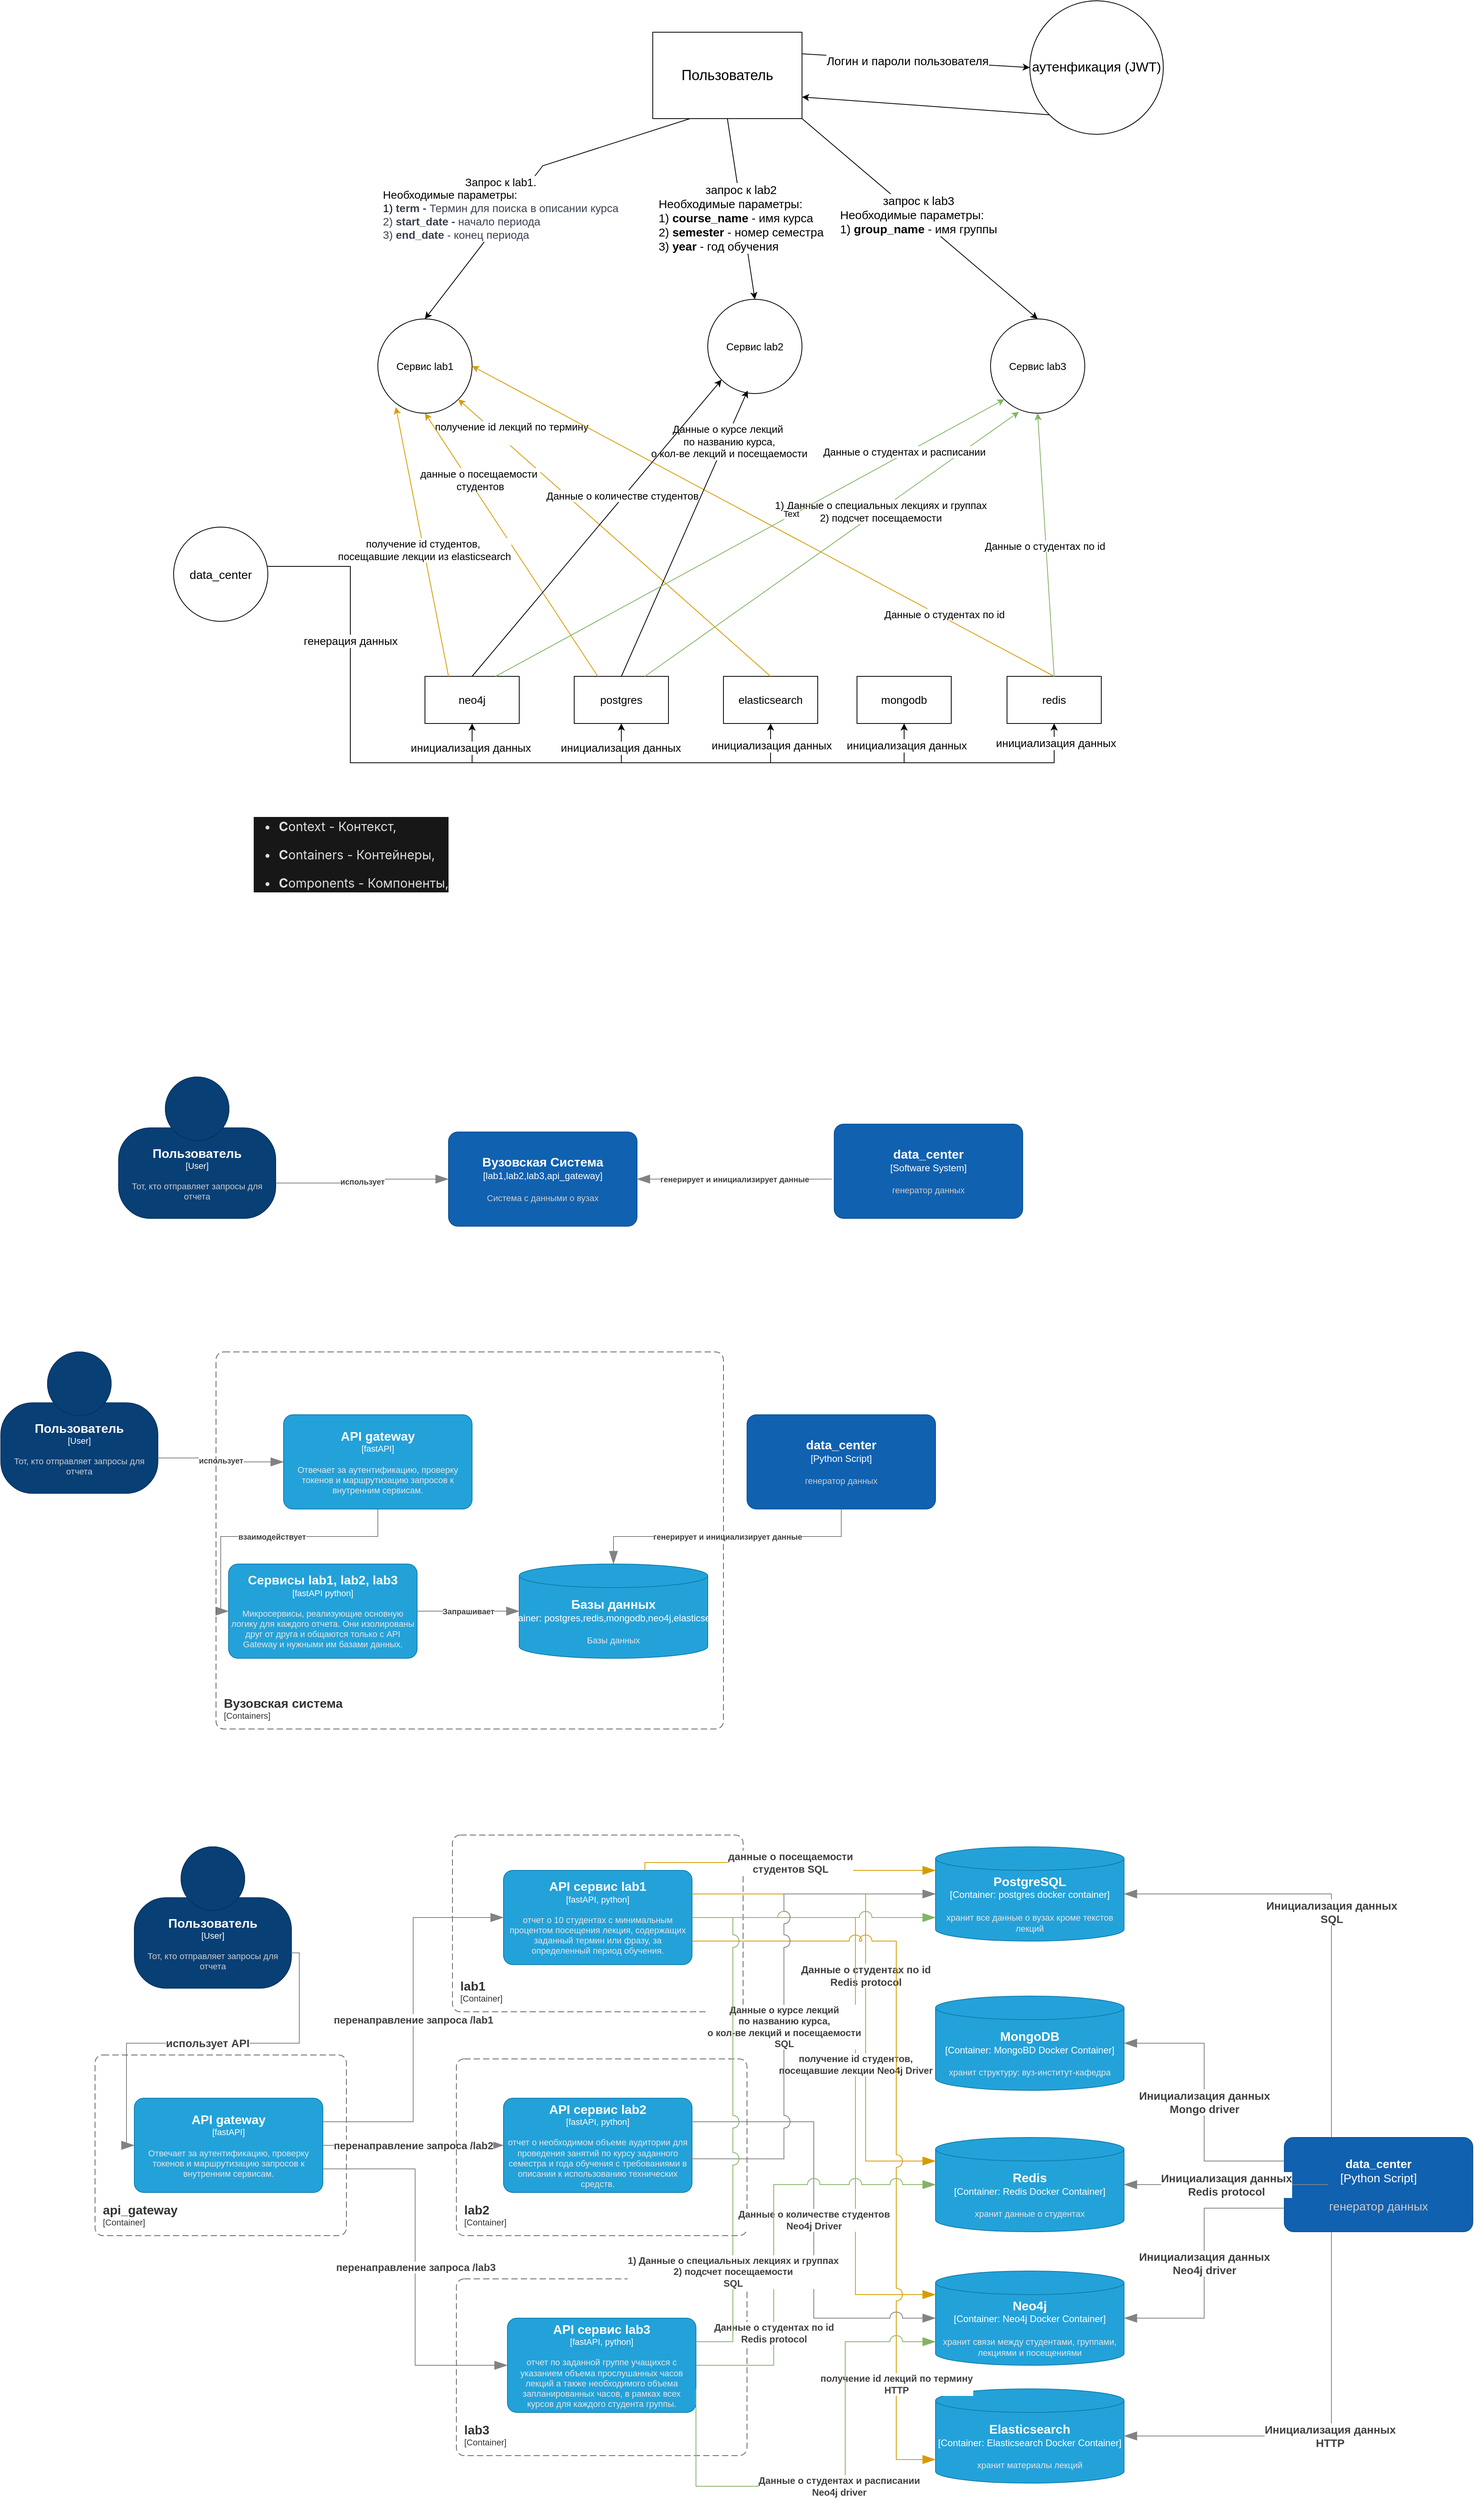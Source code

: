 <mxfile version="27.0.9">
  <diagram id="C5RBs43oDa-KdzZeNtuy" name="Page-1">
    <mxGraphModel dx="2722" dy="1138" grid="1" gridSize="13" guides="1" tooltips="1" connect="1" arrows="1" fold="1" page="1" pageScale="1" pageWidth="827" pageHeight="1169" math="0" shadow="0">
      <root>
        <mxCell id="WIyWlLk6GJQsqaUBKTNV-0" />
        <mxCell id="WIyWlLk6GJQsqaUBKTNV-1" parent="WIyWlLk6GJQsqaUBKTNV-0" />
        <mxCell id="CtTwP5JheZMf3GZqyAbj-14" style="edgeStyle=orthogonalEdgeStyle;rounded=0;orthogonalLoop=1;jettySize=auto;html=1;entryX=0.5;entryY=1;entryDx=0;entryDy=0;exitX=1;exitY=0.5;exitDx=0;exitDy=0;" parent="WIyWlLk6GJQsqaUBKTNV-1" source="2Y-ausqchybXp7Ne50L6-8" target="CtTwP5JheZMf3GZqyAbj-3" edge="1">
          <mxGeometry relative="1" as="geometry">
            <Array as="points">
              <mxPoint x="230" y="780" />
              <mxPoint x="345" y="780" />
              <mxPoint x="345" y="1030" />
              <mxPoint x="500" y="1030" />
            </Array>
            <mxPoint x="250" y="780.077" as="sourcePoint" />
          </mxGeometry>
        </mxCell>
        <mxCell id="CtTwP5JheZMf3GZqyAbj-40" value="&lt;font style=&quot;font-size: 14px;&quot;&gt;генерация данных&lt;/font&gt;" style="edgeLabel;html=1;align=center;verticalAlign=middle;resizable=0;points=[];" parent="CtTwP5JheZMf3GZqyAbj-14" vertex="1" connectable="0">
          <mxGeometry x="-0.224" relative="1" as="geometry">
            <mxPoint y="1" as="offset" />
          </mxGeometry>
        </mxCell>
        <mxCell id="2Y-ausqchybXp7Ne50L6-3" value="&lt;font style=&quot;font-size: 14px;&quot;&gt;инициализация данных&lt;/font&gt;" style="edgeLabel;html=1;align=center;verticalAlign=middle;resizable=0;points=[];" vertex="1" connectable="0" parent="CtTwP5JheZMf3GZqyAbj-14">
          <mxGeometry x="0.895" y="2" relative="1" as="geometry">
            <mxPoint as="offset" />
          </mxGeometry>
        </mxCell>
        <mxCell id="CtTwP5JheZMf3GZqyAbj-5" value="" style="rounded=0;whiteSpace=wrap;html=1;" parent="WIyWlLk6GJQsqaUBKTNV-1" vertex="1">
          <mxGeometry x="820" y="920" width="120" height="60" as="geometry" />
        </mxCell>
        <mxCell id="CtTwP5JheZMf3GZqyAbj-6" value="&lt;font style=&quot;font-size: 14px;&quot;&gt;mongodb&lt;/font&gt;" style="rounded=0;whiteSpace=wrap;html=1;" parent="WIyWlLk6GJQsqaUBKTNV-1" vertex="1">
          <mxGeometry x="990" y="920" width="120" height="60" as="geometry" />
        </mxCell>
        <mxCell id="CtTwP5JheZMf3GZqyAbj-7" value="&lt;font style=&quot;font-size: 14px;&quot;&gt;redis&lt;/font&gt;" style="rounded=0;whiteSpace=wrap;html=1;" parent="WIyWlLk6GJQsqaUBKTNV-1" vertex="1">
          <mxGeometry x="1181" y="920" width="120" height="60" as="geometry" />
        </mxCell>
        <mxCell id="CtTwP5JheZMf3GZqyAbj-10" value="" style="group" parent="WIyWlLk6GJQsqaUBKTNV-1" vertex="1" connectable="0">
          <mxGeometry x="440" y="920" width="120" height="60" as="geometry" />
        </mxCell>
        <mxCell id="CtTwP5JheZMf3GZqyAbj-3" value="" style="rounded=0;whiteSpace=wrap;html=1;" parent="CtTwP5JheZMf3GZqyAbj-10" vertex="1">
          <mxGeometry width="120" height="60" as="geometry" />
        </mxCell>
        <mxCell id="CtTwP5JheZMf3GZqyAbj-9" value="&lt;font style=&quot;font-size: 14px;&quot;&gt;neo4&lt;span style=&quot;background-color: transparent; color: light-dark(rgb(0, 0, 0), rgb(255, 255, 255));&quot;&gt;j&lt;/span&gt;&lt;/font&gt;" style="text;html=1;align=center;verticalAlign=middle;whiteSpace=wrap;rounded=0;" parent="CtTwP5JheZMf3GZqyAbj-10" vertex="1">
          <mxGeometry x="30" y="15" width="60" height="30" as="geometry" />
        </mxCell>
        <mxCell id="CtTwP5JheZMf3GZqyAbj-11" value="" style="group" parent="WIyWlLk6GJQsqaUBKTNV-1" vertex="1" connectable="0">
          <mxGeometry x="630" y="920" width="120" height="60" as="geometry" />
        </mxCell>
        <mxCell id="CtTwP5JheZMf3GZqyAbj-4" value="" style="rounded=0;whiteSpace=wrap;html=1;" parent="CtTwP5JheZMf3GZqyAbj-11" vertex="1">
          <mxGeometry width="120" height="60" as="geometry" />
        </mxCell>
        <mxCell id="CtTwP5JheZMf3GZqyAbj-8" value="&lt;font style=&quot;font-size: 14px;&quot;&gt;postgres&lt;/font&gt;" style="text;html=1;align=center;verticalAlign=middle;whiteSpace=wrap;rounded=0;" parent="CtTwP5JheZMf3GZqyAbj-11" vertex="1">
          <mxGeometry x="30" y="15" width="60" height="30" as="geometry" />
        </mxCell>
        <mxCell id="CtTwP5JheZMf3GZqyAbj-12" value="&lt;font style=&quot;font-size: 14px;&quot;&gt;elasticsearch&lt;/font&gt;" style="text;html=1;align=center;verticalAlign=middle;whiteSpace=wrap;rounded=0;" parent="WIyWlLk6GJQsqaUBKTNV-1" vertex="1">
          <mxGeometry x="850" y="935" width="60" height="30" as="geometry" />
        </mxCell>
        <mxCell id="CtTwP5JheZMf3GZqyAbj-15" value="" style="endArrow=classic;html=1;rounded=0;entryX=0.5;entryY=1;entryDx=0;entryDy=0;" parent="WIyWlLk6GJQsqaUBKTNV-1" target="CtTwP5JheZMf3GZqyAbj-4" edge="1">
          <mxGeometry width="50" height="50" relative="1" as="geometry">
            <mxPoint x="500" y="1030" as="sourcePoint" />
            <mxPoint x="660" y="940" as="targetPoint" />
            <Array as="points">
              <mxPoint x="690" y="1030" />
            </Array>
          </mxGeometry>
        </mxCell>
        <mxCell id="2Y-ausqchybXp7Ne50L6-4" value="&lt;font style=&quot;font-size: 14px;&quot;&gt;инициализация данных&lt;/font&gt;" style="edgeLabel;html=1;align=center;verticalAlign=middle;resizable=0;points=[];" vertex="1" connectable="0" parent="CtTwP5JheZMf3GZqyAbj-15">
          <mxGeometry x="0.746" y="1" relative="1" as="geometry">
            <mxPoint as="offset" />
          </mxGeometry>
        </mxCell>
        <mxCell id="CtTwP5JheZMf3GZqyAbj-16" value="" style="endArrow=classic;html=1;rounded=0;entryX=0.5;entryY=1;entryDx=0;entryDy=0;" parent="WIyWlLk6GJQsqaUBKTNV-1" target="CtTwP5JheZMf3GZqyAbj-5" edge="1">
          <mxGeometry width="50" height="50" relative="1" as="geometry">
            <mxPoint x="690" y="1030" as="sourcePoint" />
            <mxPoint x="850" y="1030" as="targetPoint" />
            <Array as="points">
              <mxPoint x="880" y="1030" />
            </Array>
          </mxGeometry>
        </mxCell>
        <mxCell id="2Y-ausqchybXp7Ne50L6-5" value="&lt;font style=&quot;font-size: 14px;&quot;&gt;инициализация данных&lt;/font&gt;" style="edgeLabel;html=1;align=center;verticalAlign=middle;resizable=0;points=[];" vertex="1" connectable="0" parent="CtTwP5JheZMf3GZqyAbj-16">
          <mxGeometry x="0.771" y="-1" relative="1" as="geometry">
            <mxPoint as="offset" />
          </mxGeometry>
        </mxCell>
        <mxCell id="CtTwP5JheZMf3GZqyAbj-17" value="" style="endArrow=classic;html=1;rounded=0;entryX=0.5;entryY=1;entryDx=0;entryDy=0;" parent="WIyWlLk6GJQsqaUBKTNV-1" target="CtTwP5JheZMf3GZqyAbj-6" edge="1">
          <mxGeometry width="50" height="50" relative="1" as="geometry">
            <mxPoint x="880" y="1030" as="sourcePoint" />
            <mxPoint x="1000" y="990" as="targetPoint" />
            <Array as="points">
              <mxPoint x="1050" y="1030" />
            </Array>
          </mxGeometry>
        </mxCell>
        <mxCell id="2Y-ausqchybXp7Ne50L6-6" value="&lt;font style=&quot;font-size: 14px;&quot;&gt;инициализация данных&lt;/font&gt;" style="edgeLabel;html=1;align=center;verticalAlign=middle;resizable=0;points=[];" vertex="1" connectable="0" parent="CtTwP5JheZMf3GZqyAbj-17">
          <mxGeometry x="0.75" y="-3" relative="1" as="geometry">
            <mxPoint as="offset" />
          </mxGeometry>
        </mxCell>
        <mxCell id="CtTwP5JheZMf3GZqyAbj-18" value="" style="endArrow=classic;html=1;rounded=0;entryX=0.5;entryY=1;entryDx=0;entryDy=0;" parent="WIyWlLk6GJQsqaUBKTNV-1" target="CtTwP5JheZMf3GZqyAbj-7" edge="1">
          <mxGeometry width="50" height="50" relative="1" as="geometry">
            <mxPoint x="1050" y="1030" as="sourcePoint" />
            <mxPoint x="1180" y="1010" as="targetPoint" />
            <Array as="points">
              <mxPoint x="1241" y="1030" />
            </Array>
          </mxGeometry>
        </mxCell>
        <mxCell id="2Y-ausqchybXp7Ne50L6-7" value="&lt;font style=&quot;font-size: 14px;&quot;&gt;инициализация данных&lt;/font&gt;" style="edgeLabel;html=1;align=center;verticalAlign=middle;resizable=0;points=[];" vertex="1" connectable="0" parent="CtTwP5JheZMf3GZqyAbj-18">
          <mxGeometry x="0.798" y="-2" relative="1" as="geometry">
            <mxPoint as="offset" />
          </mxGeometry>
        </mxCell>
        <mxCell id="CtTwP5JheZMf3GZqyAbj-19" value="&lt;font style=&quot;font-size: 13px;&quot;&gt;Сервис lab1&lt;/font&gt;" style="ellipse;whiteSpace=wrap;html=1;aspect=fixed;" parent="WIyWlLk6GJQsqaUBKTNV-1" vertex="1">
          <mxGeometry x="380" y="465" width="120" height="120" as="geometry" />
        </mxCell>
        <mxCell id="CtTwP5JheZMf3GZqyAbj-20" value="&lt;font style=&quot;font-size: 13px;&quot;&gt;Сервис lab2&lt;/font&gt;" style="ellipse;whiteSpace=wrap;html=1;aspect=fixed;" parent="WIyWlLk6GJQsqaUBKTNV-1" vertex="1">
          <mxGeometry x="800" y="440" width="120" height="120" as="geometry" />
        </mxCell>
        <mxCell id="CtTwP5JheZMf3GZqyAbj-21" value="&lt;font style=&quot;font-size: 13px;&quot;&gt;Сервис lab3&lt;/font&gt;" style="ellipse;whiteSpace=wrap;html=1;aspect=fixed;" parent="WIyWlLk6GJQsqaUBKTNV-1" vertex="1">
          <mxGeometry x="1160" y="465" width="120" height="120" as="geometry" />
        </mxCell>
        <mxCell id="CtTwP5JheZMf3GZqyAbj-22" value="" style="endArrow=classic;html=1;rounded=0;exitX=0.5;exitY=0;exitDx=0;exitDy=0;entryX=1;entryY=1;entryDx=0;entryDy=0;fillColor=#ffe6cc;strokeColor=#d79b00;" parent="WIyWlLk6GJQsqaUBKTNV-1" source="CtTwP5JheZMf3GZqyAbj-5" target="CtTwP5JheZMf3GZqyAbj-19" edge="1">
          <mxGeometry width="50" height="50" relative="1" as="geometry">
            <mxPoint x="887.57" y="907.57" as="sourcePoint" />
            <mxPoint x="629.996" y="699.996" as="targetPoint" />
          </mxGeometry>
        </mxCell>
        <mxCell id="CtTwP5JheZMf3GZqyAbj-23" value="&lt;font style=&quot;font-size: 13px;&quot;&gt;получение id лекций&lt;/font&gt;&lt;span style=&quot;font-size: 13px; background-color: light-dark(#ffffff, var(--ge-dark-color, #121212)); color: light-dark(rgb(0, 0, 0), rgb(255, 255, 255));&quot;&gt;&amp;nbsp;по термину&lt;/span&gt;&lt;div&gt;&lt;div&gt;&lt;font style=&quot;font-size: 13px;&quot;&gt;&lt;br&gt;&lt;/font&gt;&lt;/div&gt;&lt;/div&gt;" style="edgeLabel;html=1;align=center;verticalAlign=middle;resizable=0;points=[];" parent="CtTwP5JheZMf3GZqyAbj-22" vertex="1" connectable="0">
          <mxGeometry x="0.128" y="-3" relative="1" as="geometry">
            <mxPoint x="-108" y="-109" as="offset" />
          </mxGeometry>
        </mxCell>
        <mxCell id="CtTwP5JheZMf3GZqyAbj-24" value="" style="endArrow=classic;html=1;rounded=0;exitX=0.25;exitY=0;exitDx=0;exitDy=0;entryX=0.5;entryY=1;entryDx=0;entryDy=0;fillColor=#ffe6cc;strokeColor=#d79b00;" parent="WIyWlLk6GJQsqaUBKTNV-1" source="CtTwP5JheZMf3GZqyAbj-4" target="CtTwP5JheZMf3GZqyAbj-19" edge="1">
          <mxGeometry width="50" height="50" relative="1" as="geometry">
            <mxPoint x="540" y="840" as="sourcePoint" />
            <mxPoint x="590" y="790" as="targetPoint" />
          </mxGeometry>
        </mxCell>
        <mxCell id="CtTwP5JheZMf3GZqyAbj-25" value="&lt;font style=&quot;font-size: 13px;&quot;&gt;данные о посещаемости&amp;nbsp;&lt;/font&gt;&lt;div&gt;&lt;font style=&quot;font-size: 13px;&quot;&gt;студентов&lt;/font&gt;&lt;/div&gt;" style="edgeLabel;html=1;align=center;verticalAlign=middle;resizable=0;points=[];" parent="CtTwP5JheZMf3GZqyAbj-24" vertex="1" connectable="0">
          <mxGeometry x="0.083" y="-1" relative="1" as="geometry">
            <mxPoint x="-32" y="-68" as="offset" />
          </mxGeometry>
        </mxCell>
        <mxCell id="CtTwP5JheZMf3GZqyAbj-26" value="" style="endArrow=classic;html=1;rounded=0;entryX=1;entryY=0.5;entryDx=0;entryDy=0;exitX=0.5;exitY=0;exitDx=0;exitDy=0;fillColor=#ffe6cc;strokeColor=#d79b00;" parent="WIyWlLk6GJQsqaUBKTNV-1" source="CtTwP5JheZMf3GZqyAbj-7" target="CtTwP5JheZMf3GZqyAbj-19" edge="1">
          <mxGeometry width="50" height="50" relative="1" as="geometry">
            <mxPoint x="1070" y="830" as="sourcePoint" />
            <mxPoint x="1120" y="780" as="targetPoint" />
          </mxGeometry>
        </mxCell>
        <mxCell id="CtTwP5JheZMf3GZqyAbj-28" value="&lt;font style=&quot;font-size: 13px;&quot;&gt;Данные о студентах по id&lt;/font&gt;" style="edgeLabel;html=1;align=center;verticalAlign=middle;resizable=0;points=[];" parent="CtTwP5JheZMf3GZqyAbj-26" vertex="1" connectable="0">
          <mxGeometry x="-0.005" y="-1" relative="1" as="geometry">
            <mxPoint x="228" y="118" as="offset" />
          </mxGeometry>
        </mxCell>
        <mxCell id="CtTwP5JheZMf3GZqyAbj-27" value="" style="endArrow=classic;html=1;rounded=0;entryX=0.5;entryY=1;entryDx=0;entryDy=0;exitX=0.5;exitY=0;exitDx=0;exitDy=0;fillColor=#d5e8d4;strokeColor=#82b366;" parent="WIyWlLk6GJQsqaUBKTNV-1" source="CtTwP5JheZMf3GZqyAbj-7" target="CtTwP5JheZMf3GZqyAbj-21" edge="1">
          <mxGeometry width="50" height="50" relative="1" as="geometry">
            <mxPoint x="1140" y="680" as="sourcePoint" />
            <mxPoint x="1190" y="630" as="targetPoint" />
          </mxGeometry>
        </mxCell>
        <mxCell id="CtTwP5JheZMf3GZqyAbj-29" value="&lt;font style=&quot;font-size: 13px;&quot;&gt;Данные о студентах по id&lt;/font&gt;" style="edgeLabel;html=1;align=center;verticalAlign=middle;resizable=0;points=[];" parent="CtTwP5JheZMf3GZqyAbj-27" vertex="1" connectable="0">
          <mxGeometry x="-0.008" y="2" relative="1" as="geometry">
            <mxPoint as="offset" />
          </mxGeometry>
        </mxCell>
        <mxCell id="CtTwP5JheZMf3GZqyAbj-30" value="" style="endArrow=classic;html=1;rounded=0;entryX=0.423;entryY=0.969;entryDx=0;entryDy=0;entryPerimeter=0;exitX=0.5;exitY=0;exitDx=0;exitDy=0;" parent="WIyWlLk6GJQsqaUBKTNV-1" source="CtTwP5JheZMf3GZqyAbj-4" target="CtTwP5JheZMf3GZqyAbj-20" edge="1">
          <mxGeometry width="50" height="50" relative="1" as="geometry">
            <mxPoint x="430" y="730" as="sourcePoint" />
            <mxPoint x="480" y="680" as="targetPoint" />
          </mxGeometry>
        </mxCell>
        <mxCell id="CtTwP5JheZMf3GZqyAbj-38" value="&lt;font style=&quot;font-size: 13px;&quot;&gt;Данные о курсе лекций&amp;nbsp;&lt;/font&gt;&lt;div&gt;&lt;font style=&quot;font-size: 13px;&quot;&gt;по названию курса,&lt;/font&gt;&lt;div&gt;&lt;font style=&quot;font-size: 13px;&quot;&gt;о кол-ве лекций и посещаемости&lt;/font&gt;&lt;/div&gt;&lt;/div&gt;" style="edgeLabel;html=1;align=center;verticalAlign=middle;resizable=0;points=[];" parent="CtTwP5JheZMf3GZqyAbj-30" vertex="1" connectable="0">
          <mxGeometry x="-0.701" y="2" relative="1" as="geometry">
            <mxPoint x="115" y="-244" as="offset" />
          </mxGeometry>
        </mxCell>
        <mxCell id="CtTwP5JheZMf3GZqyAbj-31" value="" style="endArrow=classic;html=1;rounded=0;entryX=0.301;entryY=0.986;entryDx=0;entryDy=0;entryPerimeter=0;exitX=0.75;exitY=0;exitDx=0;exitDy=0;fillColor=#d5e8d4;strokeColor=#82b366;" parent="WIyWlLk6GJQsqaUBKTNV-1" source="CtTwP5JheZMf3GZqyAbj-4" target="CtTwP5JheZMf3GZqyAbj-21" edge="1">
          <mxGeometry width="50" height="50" relative="1" as="geometry">
            <mxPoint x="440" y="750" as="sourcePoint" />
            <mxPoint x="490" y="700" as="targetPoint" />
          </mxGeometry>
        </mxCell>
        <mxCell id="CtTwP5JheZMf3GZqyAbj-39" value="&lt;font style=&quot;font-size: 13px;&quot;&gt;1) Данные о специальных лекциях и группах&lt;/font&gt;&lt;div&gt;&lt;font style=&quot;font-size: 13px;&quot;&gt;2) подсчет посещаемости&lt;/font&gt;&lt;/div&gt;" style="edgeLabel;html=1;align=center;verticalAlign=middle;resizable=0;points=[];" parent="CtTwP5JheZMf3GZqyAbj-31" vertex="1" connectable="0">
          <mxGeometry x="-0.221" y="-1" relative="1" as="geometry">
            <mxPoint x="114" y="-80" as="offset" />
          </mxGeometry>
        </mxCell>
        <mxCell id="CtTwP5JheZMf3GZqyAbj-32" value="" style="endArrow=classic;html=1;rounded=0;entryX=0.191;entryY=0.936;entryDx=0;entryDy=0;entryPerimeter=0;exitX=0.25;exitY=0;exitDx=0;exitDy=0;fillColor=#ffe6cc;strokeColor=#d79b00;" parent="WIyWlLk6GJQsqaUBKTNV-1" source="CtTwP5JheZMf3GZqyAbj-3" target="CtTwP5JheZMf3GZqyAbj-19" edge="1">
          <mxGeometry width="50" height="50" relative="1" as="geometry">
            <mxPoint x="380" y="710" as="sourcePoint" />
            <mxPoint x="430" y="660" as="targetPoint" />
          </mxGeometry>
        </mxCell>
        <mxCell id="CtTwP5JheZMf3GZqyAbj-35" value="&lt;font style=&quot;font-size: 13px;&quot;&gt;получение id студентов,&amp;nbsp;&lt;/font&gt;&lt;div&gt;&lt;font style=&quot;font-size: 13px;&quot;&gt;посещавшие лекции из elasticsearch&lt;/font&gt;&lt;/div&gt;" style="edgeLabel;html=1;align=center;verticalAlign=middle;resizable=0;points=[];" parent="CtTwP5JheZMf3GZqyAbj-32" vertex="1" connectable="0">
          <mxGeometry x="-0.062" relative="1" as="geometry">
            <mxPoint as="offset" />
          </mxGeometry>
        </mxCell>
        <mxCell id="CtTwP5JheZMf3GZqyAbj-33" value="" style="endArrow=classic;html=1;rounded=0;entryX=0;entryY=1;entryDx=0;entryDy=0;exitX=0.75;exitY=0;exitDx=0;exitDy=0;fillColor=#d5e8d4;strokeColor=#82b366;" parent="WIyWlLk6GJQsqaUBKTNV-1" source="CtTwP5JheZMf3GZqyAbj-3" target="CtTwP5JheZMf3GZqyAbj-21" edge="1">
          <mxGeometry width="50" height="50" relative="1" as="geometry">
            <mxPoint x="340" y="710" as="sourcePoint" />
            <mxPoint x="390" y="660" as="targetPoint" />
          </mxGeometry>
        </mxCell>
        <mxCell id="CtTwP5JheZMf3GZqyAbj-37" value="&lt;font style=&quot;font-size: 13px;&quot;&gt;Данные о студентах и расписании&lt;/font&gt;" style="edgeLabel;html=1;align=center;verticalAlign=middle;resizable=0;points=[];" parent="CtTwP5JheZMf3GZqyAbj-33" vertex="1" connectable="0">
          <mxGeometry x="0.608" y="3" relative="1" as="geometry">
            <mxPoint as="offset" />
          </mxGeometry>
        </mxCell>
        <mxCell id="2Y-ausqchybXp7Ne50L6-9" value="Text" style="edgeLabel;html=1;align=center;verticalAlign=middle;resizable=0;points=[];" vertex="1" connectable="0" parent="CtTwP5JheZMf3GZqyAbj-33">
          <mxGeometry x="0.163" y="2" relative="1" as="geometry">
            <mxPoint as="offset" />
          </mxGeometry>
        </mxCell>
        <mxCell id="CtTwP5JheZMf3GZqyAbj-34" value="" style="endArrow=classic;html=1;rounded=0;entryX=0;entryY=1;entryDx=0;entryDy=0;exitX=0.5;exitY=0;exitDx=0;exitDy=0;" parent="WIyWlLk6GJQsqaUBKTNV-1" source="CtTwP5JheZMf3GZqyAbj-3" target="CtTwP5JheZMf3GZqyAbj-20" edge="1">
          <mxGeometry width="50" height="50" relative="1" as="geometry">
            <mxPoint x="600" y="960" as="sourcePoint" />
            <mxPoint x="400" y="610" as="targetPoint" />
          </mxGeometry>
        </mxCell>
        <mxCell id="CtTwP5JheZMf3GZqyAbj-36" value="&lt;font style=&quot;font-size: 13px;&quot;&gt;Данные о количестве студентов&lt;/font&gt;" style="edgeLabel;html=1;align=center;verticalAlign=middle;resizable=0;points=[];" parent="CtTwP5JheZMf3GZqyAbj-34" vertex="1" connectable="0">
          <mxGeometry x="0.356" y="4" relative="1" as="geometry">
            <mxPoint x="-22" y="28" as="offset" />
          </mxGeometry>
        </mxCell>
        <mxCell id="CtTwP5JheZMf3GZqyAbj-45" value="" style="endArrow=classic;html=1;rounded=0;entryX=0.5;entryY=0;entryDx=0;entryDy=0;exitX=0.25;exitY=1;exitDx=0;exitDy=0;" parent="WIyWlLk6GJQsqaUBKTNV-1" source="2Y-ausqchybXp7Ne50L6-1" target="CtTwP5JheZMf3GZqyAbj-19" edge="1">
          <mxGeometry width="50" height="50" relative="1" as="geometry">
            <mxPoint x="640" y="150" as="sourcePoint" />
            <mxPoint x="730" y="230" as="targetPoint" />
            <Array as="points">
              <mxPoint x="590" y="270" />
            </Array>
          </mxGeometry>
        </mxCell>
        <mxCell id="CtTwP5JheZMf3GZqyAbj-49" value="&lt;span style=&quot;font-size: 14px;&quot;&gt;Запрос к lab1.&lt;/span&gt;&lt;div style=&quot;text-align: left;&quot;&gt;&lt;font style=&quot;font-size: 14px;&quot;&gt;Необходимые параметры:&lt;/font&gt;&lt;/div&gt;&lt;div style=&quot;text-align: left;&quot;&gt;&lt;font style=&quot;font-size: 14px;&quot;&gt;1) &lt;span style=&quot;background-color: rgb(255, 255, 255);&quot;&gt;&lt;font face=&quot;sans-serif&quot; color=&quot;#3b4151&quot;&gt;&lt;span style=&quot;text-wrap-mode: wrap;&quot;&gt;&lt;b style=&quot;&quot;&gt;term -&amp;nbsp;&lt;/b&gt;&lt;/span&gt;&lt;/font&gt;&lt;span style=&quot;color: rgb(59, 65, 81); font-family: sans-serif; text-wrap-mode: wrap;&quot;&gt;Термин для поиска в описании курса&lt;/span&gt;&lt;/span&gt;&lt;/font&gt;&lt;/div&gt;&lt;div style=&quot;text-align: left;&quot;&gt;&lt;font style=&quot;font-size: 14px;&quot;&gt;&lt;span style=&quot;background-color: rgb(255, 255, 255);&quot;&gt;&lt;span style=&quot;color: rgb(59, 65, 81); font-family: sans-serif; text-wrap-mode: wrap;&quot;&gt;2)&lt;b&gt; start_date - &lt;/b&gt;начало периода&lt;/span&gt;&lt;/span&gt;&lt;/font&gt;&lt;/div&gt;&lt;div style=&quot;text-align: left;&quot;&gt;&lt;font style=&quot;font-size: 14px;&quot;&gt;&lt;span style=&quot;background-color: rgb(255, 255, 255);&quot;&gt;&lt;span style=&quot;color: rgb(59, 65, 81); font-family: sans-serif; text-wrap-mode: wrap;&quot;&gt;3) &lt;b&gt;end_date &lt;/b&gt;- конец периода&lt;/span&gt;&lt;/span&gt;&lt;/font&gt;&lt;/div&gt;" style="edgeLabel;html=1;align=center;verticalAlign=middle;resizable=0;points=[];" parent="CtTwP5JheZMf3GZqyAbj-45" vertex="1" connectable="0">
          <mxGeometry x="0.139" y="2" relative="1" as="geometry">
            <mxPoint x="-22" y="9" as="offset" />
          </mxGeometry>
        </mxCell>
        <mxCell id="CtTwP5JheZMf3GZqyAbj-46" value="" style="endArrow=classic;html=1;rounded=0;entryX=0.5;entryY=0;entryDx=0;entryDy=0;exitX=0.5;exitY=1;exitDx=0;exitDy=0;" parent="WIyWlLk6GJQsqaUBKTNV-1" source="2Y-ausqchybXp7Ne50L6-1" target="CtTwP5JheZMf3GZqyAbj-20" edge="1">
          <mxGeometry width="50" height="50" relative="1" as="geometry">
            <mxPoint x="690" y="220" as="sourcePoint" />
            <mxPoint x="870" y="250" as="targetPoint" />
          </mxGeometry>
        </mxCell>
        <mxCell id="CtTwP5JheZMf3GZqyAbj-50" value="&lt;font style=&quot;font-size: 15px;&quot;&gt;запрос к lab2&lt;/font&gt;&lt;div style=&quot;text-align: left;&quot;&gt;&lt;span style=&quot;font-size: 15px;&quot;&gt;Необходимые параметры:&lt;/span&gt;&lt;/div&gt;&lt;div style=&quot;text-align: left;&quot;&gt;&lt;span style=&quot;font-size: 15px;&quot;&gt;1) &lt;b&gt;course_name&lt;/b&gt; - имя курса&lt;/span&gt;&lt;/div&gt;&lt;div style=&quot;text-align: left;&quot;&gt;&lt;span style=&quot;font-size: 15px;&quot;&gt;2) &lt;b&gt;semester&lt;/b&gt; - номер семестра&lt;/span&gt;&lt;/div&gt;&lt;div style=&quot;text-align: left;&quot;&gt;&lt;span style=&quot;font-size: 15px;&quot;&gt;3) &lt;b&gt;year &lt;/b&gt;- год обучения&lt;/span&gt;&lt;/div&gt;" style="edgeLabel;html=1;align=center;verticalAlign=middle;resizable=0;points=[];" parent="CtTwP5JheZMf3GZqyAbj-46" vertex="1" connectable="0">
          <mxGeometry x="0.092" y="-2" relative="1" as="geometry">
            <mxPoint as="offset" />
          </mxGeometry>
        </mxCell>
        <mxCell id="CtTwP5JheZMf3GZqyAbj-47" value="" style="endArrow=classic;html=1;rounded=0;entryX=0.5;entryY=0;entryDx=0;entryDy=0;exitX=1;exitY=1;exitDx=0;exitDy=0;" parent="WIyWlLk6GJQsqaUBKTNV-1" source="2Y-ausqchybXp7Ne50L6-1" target="CtTwP5JheZMf3GZqyAbj-21" edge="1">
          <mxGeometry width="50" height="50" relative="1" as="geometry">
            <mxPoint x="850" y="160" as="sourcePoint" />
            <mxPoint x="1145.074" y="417.574" as="targetPoint" />
          </mxGeometry>
        </mxCell>
        <mxCell id="CtTwP5JheZMf3GZqyAbj-51" value="&lt;font style=&quot;font-size: 15px;&quot;&gt;запрос к lab3&lt;/font&gt;&lt;div style=&quot;text-align: left;&quot;&gt;&lt;font style=&quot;font-size: 15px;&quot;&gt;Необходимые параметры:&lt;/font&gt;&lt;/div&gt;&lt;div style=&quot;text-align: left;&quot;&gt;&lt;font style=&quot;font-size: 15px;&quot;&gt;1) &lt;b&gt;group_name&lt;/b&gt; - имя группы&lt;/font&gt;&lt;/div&gt;" style="edgeLabel;html=1;align=center;verticalAlign=middle;resizable=0;points=[];" parent="CtTwP5JheZMf3GZqyAbj-47" vertex="1" connectable="0">
          <mxGeometry x="-0.029" y="3" relative="1" as="geometry">
            <mxPoint as="offset" />
          </mxGeometry>
        </mxCell>
        <mxCell id="CtTwP5JheZMf3GZqyAbj-54" value="&lt;font style=&quot;font-size: 17px;&quot;&gt;аутенфикация (JWT)&lt;/font&gt;" style="ellipse;whiteSpace=wrap;html=1;aspect=fixed;" parent="WIyWlLk6GJQsqaUBKTNV-1" vertex="1">
          <mxGeometry x="1210" y="60" width="170" height="170" as="geometry" />
        </mxCell>
        <mxCell id="CtTwP5JheZMf3GZqyAbj-55" value="" style="endArrow=classic;html=1;rounded=0;entryX=0;entryY=0.5;entryDx=0;entryDy=0;exitX=1;exitY=0.25;exitDx=0;exitDy=0;" parent="WIyWlLk6GJQsqaUBKTNV-1" source="2Y-ausqchybXp7Ne50L6-1" target="CtTwP5JheZMf3GZqyAbj-54" edge="1">
          <mxGeometry width="50" height="50" relative="1" as="geometry">
            <mxPoint x="1300" y="-460" as="sourcePoint" />
            <mxPoint x="520" y="-230" as="targetPoint" />
          </mxGeometry>
        </mxCell>
        <mxCell id="CtTwP5JheZMf3GZqyAbj-60" value="&lt;font style=&quot;font-size: 15px;&quot;&gt;Логин и пароли пользователя&lt;/font&gt;" style="edgeLabel;html=1;align=center;verticalAlign=middle;resizable=0;points=[];" parent="CtTwP5JheZMf3GZqyAbj-55" vertex="1" connectable="0">
          <mxGeometry x="-0.076" y="1" relative="1" as="geometry">
            <mxPoint y="1" as="offset" />
          </mxGeometry>
        </mxCell>
        <object placeholders="1" c4Name="MongoDB" c4Type="Container" c4Technology="MongoBD Docker Container" c4Description="хранит структуру: вуз-институт-кафедра" label="&lt;font style=&quot;font-size: 16px&quot;&gt;&lt;b&gt;%c4Name%&lt;/b&gt;&lt;/font&gt;&lt;div&gt;[%c4Type%:&amp;nbsp;%c4Technology%]&lt;/div&gt;&lt;br&gt;&lt;div&gt;&lt;font style=&quot;font-size: 11px&quot;&gt;&lt;font color=&quot;#E6E6E6&quot;&gt;%c4Description%&lt;/font&gt;&lt;/div&gt;" id="CtTwP5JheZMf3GZqyAbj-63">
          <mxCell style="shape=cylinder3;size=15;whiteSpace=wrap;html=1;boundedLbl=1;rounded=0;labelBackgroundColor=none;fillColor=#23A2D9;fontSize=12;fontColor=#ffffff;align=center;strokeColor=#0E7DAD;metaEdit=1;points=[[0.5,0,0],[1,0.25,0],[1,0.5,0],[1,0.75,0],[0.5,1,0],[0,0.75,0],[0,0.5,0],[0,0.25,0]];resizable=0;" parent="WIyWlLk6GJQsqaUBKTNV-1" vertex="1">
            <mxGeometry x="1090" y="2600" width="240" height="120" as="geometry" />
          </mxCell>
        </object>
        <object placeholders="1" c4Name="Redis" c4Type="Container" c4Technology="Redis Docker Container" c4Description="хранит данные о студентах" label="&lt;font style=&quot;font-size: 16px&quot;&gt;&lt;b&gt;%c4Name%&lt;/b&gt;&lt;/font&gt;&lt;div&gt;[%c4Type%:&amp;nbsp;%c4Technology%]&lt;/div&gt;&lt;br&gt;&lt;div&gt;&lt;font style=&quot;font-size: 11px&quot;&gt;&lt;font color=&quot;#E6E6E6&quot;&gt;%c4Description%&lt;/font&gt;&lt;/div&gt;" id="CtTwP5JheZMf3GZqyAbj-64">
          <mxCell style="shape=cylinder3;size=15;whiteSpace=wrap;html=1;boundedLbl=1;rounded=0;labelBackgroundColor=none;fillColor=#23A2D9;fontSize=12;fontColor=#ffffff;align=center;strokeColor=#0E7DAD;metaEdit=1;points=[[0.5,0,0],[1,0.25,0],[1,0.5,0],[1,0.75,0],[0.5,1,0],[0,0.75,0],[0,0.5,0],[0,0.25,0]];resizable=0;" parent="WIyWlLk6GJQsqaUBKTNV-1" vertex="1">
            <mxGeometry x="1090" y="2780" width="240" height="120" as="geometry" />
          </mxCell>
        </object>
        <object placeholders="1" c4Name="PostgreSQL" c4Type="Container" c4Technology="postgres docker container" c4Description="хранит все данные о вузах кроме текстов лекций" label="&lt;font style=&quot;font-size: 16px&quot;&gt;&lt;b&gt;%c4Name%&lt;/b&gt;&lt;/font&gt;&lt;div&gt;[%c4Type%:&amp;nbsp;%c4Technology%]&lt;/div&gt;&lt;br&gt;&lt;div&gt;&lt;font style=&quot;font-size: 11px&quot;&gt;&lt;font color=&quot;#E6E6E6&quot;&gt;%c4Description%&lt;/font&gt;&lt;/div&gt;" id="CtTwP5JheZMf3GZqyAbj-65">
          <mxCell style="shape=cylinder3;size=15;whiteSpace=wrap;html=1;boundedLbl=1;rounded=0;labelBackgroundColor=none;fillColor=#23A2D9;fontSize=12;fontColor=#ffffff;align=center;strokeColor=#0E7DAD;metaEdit=1;points=[[0.5,0,0],[1,0.25,0],[1,0.5,0],[1,0.75,0],[0.5,1,0],[0,0.75,0],[0,0.5,0],[0,0.25,0]];resizable=0;" parent="WIyWlLk6GJQsqaUBKTNV-1" vertex="1">
            <mxGeometry x="1090" y="2410" width="240" height="120" as="geometry" />
          </mxCell>
        </object>
        <mxCell id="CtTwP5JheZMf3GZqyAbj-66" value="&lt;ul style=&quot;transition: opacity 0.2s ease-in-out, color 0.2s ease-in-out, text-decoration 0.2s ease-in-out, background-color 0.2s ease-in-out, -webkit-text-decoration 0.2s ease-in-out; quotes: &amp;quot;«&amp;quot; &amp;quot;»&amp;quot;; padding-inline-start: 32px; margin-top: 32px; color: rgb(221, 221, 221); font-family: -apple-system, BlinkMacSystemFont, Arial, sans-serif; font-size: 16px; font-style: normal; font-variant-ligatures: normal; font-variant-caps: normal; font-weight: 400; letter-spacing: normal; orphans: 2; text-align: start; text-indent: 0px; text-transform: none; widows: 2; word-spacing: 0px; -webkit-text-stroke-width: 0px; white-space: normal; background-color: rgb(23, 23, 23); text-decoration-thickness: initial; text-decoration-style: initial; text-decoration-color: initial;&quot;&gt;&lt;li style=&quot;transition: opacity 0.2s ease-in-out, color 0.2s ease-in-out, text-decoration 0.2s ease-in-out, background-color 0.2s ease-in-out, -webkit-text-decoration 0.2s ease-in-out; quotes: &amp;quot;«&amp;quot; &amp;quot;»&amp;quot;; line-height: 1.5rem; margin: 0px 0px 6px; padding: 0px;&quot;&gt;&lt;p style=&quot;transition: opacity 0.2s ease-in-out, color 0.2s ease-in-out, text-decoration 0.2s ease-in-out, background-color 0.2s ease-in-out, -webkit-text-decoration 0.2s ease-in-out; quotes: &amp;quot;«&amp;quot; &amp;quot;»&amp;quot;; margin: 0px; padding: 0px; font-size: 1rem; line-height: 1.5rem;&quot;&gt;&lt;strong style=&quot;transition: opacity 0.2s ease-in-out, color 0.2s ease-in-out, text-decoration 0.2s ease-in-out, background-color 0.2s ease-in-out, -webkit-text-decoration 0.2s ease-in-out; font-weight: bolder; quotes: &amp;quot;«&amp;quot; &amp;quot;»&amp;quot;; -webkit-font-smoothing: antialiased;&quot;&gt;C&lt;/strong&gt;ontext - Контекст,&amp;nbsp;&lt;/p&gt;&lt;/li&gt;&lt;li style=&quot;transition: opacity 0.2s ease-in-out, color 0.2s ease-in-out, text-decoration 0.2s ease-in-out, background-color 0.2s ease-in-out, -webkit-text-decoration 0.2s ease-in-out; quotes: &amp;quot;«&amp;quot; &amp;quot;»&amp;quot;; line-height: 1.5rem; margin: 12px 0px 0px; padding: 0px;&quot;&gt;&lt;p style=&quot;transition: opacity 0.2s ease-in-out, color 0.2s ease-in-out, text-decoration 0.2s ease-in-out, background-color 0.2s ease-in-out, -webkit-text-decoration 0.2s ease-in-out; quotes: &amp;quot;«&amp;quot; &amp;quot;»&amp;quot;; margin: 0px; padding: 0px; font-size: 1rem; line-height: 1.5rem;&quot;&gt;&lt;strong style=&quot;transition: opacity 0.2s ease-in-out, color 0.2s ease-in-out, text-decoration 0.2s ease-in-out, background-color 0.2s ease-in-out, -webkit-text-decoration 0.2s ease-in-out; font-weight: bolder; quotes: &amp;quot;«&amp;quot; &amp;quot;»&amp;quot;; -webkit-font-smoothing: antialiased;&quot;&gt;C&lt;/strong&gt;ontainers - Контейнеры,&lt;/p&gt;&lt;/li&gt;&lt;li style=&quot;transition: opacity 0.2s ease-in-out, color 0.2s ease-in-out, text-decoration 0.2s ease-in-out, background-color 0.2s ease-in-out, -webkit-text-decoration 0.2s ease-in-out; quotes: &amp;quot;«&amp;quot; &amp;quot;»&amp;quot;; line-height: 1.5rem; margin: 12px 0px 0px; padding: 0px;&quot;&gt;&lt;p style=&quot;transition: opacity 0.2s ease-in-out, color 0.2s ease-in-out, text-decoration 0.2s ease-in-out, background-color 0.2s ease-in-out, -webkit-text-decoration 0.2s ease-in-out; quotes: &amp;quot;«&amp;quot; &amp;quot;»&amp;quot;; margin: 0px; padding: 0px; font-size: 1rem; line-height: 1.5rem;&quot;&gt;&lt;strong style=&quot;transition: opacity 0.2s ease-in-out, color 0.2s ease-in-out, text-decoration 0.2s ease-in-out, background-color 0.2s ease-in-out, -webkit-text-decoration 0.2s ease-in-out; font-weight: bolder; quotes: &amp;quot;«&amp;quot; &amp;quot;»&amp;quot;; -webkit-font-smoothing: antialiased;&quot;&gt;C&lt;/strong&gt;omponents - Компоненты,&lt;/p&gt;&lt;/li&gt;&lt;/ul&gt;" style="text;whiteSpace=wrap;html=1;" parent="WIyWlLk6GJQsqaUBKTNV-1" vertex="1">
          <mxGeometry x="220" y="1060" width="270" height="170" as="geometry" />
        </mxCell>
        <object placeholders="1" c4Name="Neo4j" c4Type="Container" c4Technology="Neo4j Docker Container" c4Description="хранит связи между студентами, группами, лекциями и посещениями " label="&lt;font style=&quot;font-size: 16px&quot;&gt;&lt;b&gt;%c4Name%&lt;/b&gt;&lt;/font&gt;&lt;div&gt;[%c4Type%:&amp;nbsp;%c4Technology%]&lt;/div&gt;&lt;br&gt;&lt;div&gt;&lt;font style=&quot;font-size: 11px&quot;&gt;&lt;font color=&quot;#E6E6E6&quot;&gt;%c4Description%&lt;/font&gt;&lt;/div&gt;" id="CtTwP5JheZMf3GZqyAbj-67">
          <mxCell style="shape=cylinder3;size=15;whiteSpace=wrap;html=1;boundedLbl=1;rounded=0;labelBackgroundColor=none;fillColor=#23A2D9;fontSize=12;fontColor=#ffffff;align=center;strokeColor=#0E7DAD;metaEdit=1;points=[[0.5,0,0],[1,0.25,0],[1,0.5,0],[1,0.75,0],[0.5,1,0],[0,0.75,0],[0,0.5,0],[0,0.25,0]];resizable=0;" parent="WIyWlLk6GJQsqaUBKTNV-1" vertex="1">
            <mxGeometry x="1090" y="2950" width="240" height="120" as="geometry" />
          </mxCell>
        </object>
        <object placeholders="1" c4Name="Elasticsearch" c4Type="Container" c4Technology="Elasticsearch Docker Container" c4Description="хранит материалы лекций" label="&lt;font style=&quot;font-size: 16px&quot;&gt;&lt;b&gt;%c4Name%&lt;/b&gt;&lt;/font&gt;&lt;div&gt;[%c4Type%:&amp;nbsp;%c4Technology%]&lt;/div&gt;&lt;br&gt;&lt;div&gt;&lt;font style=&quot;font-size: 11px&quot;&gt;&lt;font color=&quot;#E6E6E6&quot;&gt;%c4Description%&lt;/font&gt;&lt;/div&gt;" id="CtTwP5JheZMf3GZqyAbj-68">
          <mxCell style="shape=cylinder3;size=15;whiteSpace=wrap;html=1;boundedLbl=1;rounded=0;labelBackgroundColor=none;fillColor=#23A2D9;fontSize=12;fontColor=#ffffff;align=center;strokeColor=#0E7DAD;metaEdit=1;points=[[0.5,0,0],[1,0.25,0],[1,0.5,0],[1,0.75,0],[0.5,1,0],[0,0.75,0],[0,0.5,0],[0,0.25,0]];resizable=0;" parent="WIyWlLk6GJQsqaUBKTNV-1" vertex="1">
            <mxGeometry x="1090" y="3100" width="240" height="120" as="geometry" />
          </mxCell>
        </object>
        <mxCell id="2Y-ausqchybXp7Ne50L6-1" value="&lt;font style=&quot;font-size: 18px;&quot;&gt;Пользователь&lt;/font&gt;" style="rounded=0;whiteSpace=wrap;html=1;" vertex="1" parent="WIyWlLk6GJQsqaUBKTNV-1">
          <mxGeometry x="730" y="100" width="190" height="110" as="geometry" />
        </mxCell>
        <mxCell id="2Y-ausqchybXp7Ne50L6-2" value="" style="endArrow=classic;html=1;rounded=0;exitX=0;exitY=1;exitDx=0;exitDy=0;entryX=1;entryY=0.75;entryDx=0;entryDy=0;" edge="1" parent="WIyWlLk6GJQsqaUBKTNV-1" source="CtTwP5JheZMf3GZqyAbj-54" target="2Y-ausqchybXp7Ne50L6-1">
          <mxGeometry width="50" height="50" relative="1" as="geometry">
            <mxPoint x="1130" y="20" as="sourcePoint" />
            <mxPoint x="1180" y="-30" as="targetPoint" />
          </mxGeometry>
        </mxCell>
        <mxCell id="2Y-ausqchybXp7Ne50L6-8" value="&lt;font style=&quot;font-size: 15px;&quot;&gt;data_center&lt;/font&gt;" style="ellipse;whiteSpace=wrap;html=1;aspect=fixed;" vertex="1" parent="WIyWlLk6GJQsqaUBKTNV-1">
          <mxGeometry x="120" y="730" width="120" height="120" as="geometry" />
        </mxCell>
        <object placeholders="1" c4Name="Пользователь" c4Type="User" c4Description="Тот, кто отправляет запросы для отчета" label="&lt;font style=&quot;font-size: 16px&quot;&gt;&lt;b&gt;%c4Name%&lt;/b&gt;&lt;/font&gt;&lt;div&gt;[%c4Type%]&lt;/div&gt;&lt;br&gt;&lt;div&gt;&lt;font style=&quot;font-size: 11px&quot;&gt;&lt;font color=&quot;#cccccc&quot;&gt;%c4Description%&lt;/font&gt;&lt;/div&gt;" id="2Y-ausqchybXp7Ne50L6-10">
          <mxCell style="html=1;fontSize=11;dashed=0;whiteSpace=wrap;fillColor=#083F75;strokeColor=#06315C;fontColor=#ffffff;shape=mxgraph.c4.person2;align=center;metaEdit=1;points=[[0.5,0,0],[1,0.5,0],[1,0.75,0],[0.75,1,0],[0.5,1,0],[0.25,1,0],[0,0.75,0],[0,0.5,0]];resizable=0;" vertex="1" parent="WIyWlLk6GJQsqaUBKTNV-1">
            <mxGeometry x="50" y="1430" width="200" height="180" as="geometry" />
          </mxCell>
        </object>
        <object placeholders="1" c4Name="Вузовская Система" c4Type="lab1,lab2,lab3,api_gateway" c4Description="Система с данными о вузах" label="&lt;font style=&quot;font-size: 16px&quot;&gt;&lt;b&gt;%c4Name%&lt;/b&gt;&lt;/font&gt;&lt;div&gt;[%c4Type%]&lt;/div&gt;&lt;br&gt;&lt;div&gt;&lt;font style=&quot;font-size: 11px&quot;&gt;&lt;font color=&quot;#cccccc&quot;&gt;%c4Description%&lt;/font&gt;&lt;/div&gt;" id="2Y-ausqchybXp7Ne50L6-11">
          <mxCell style="rounded=1;whiteSpace=wrap;html=1;labelBackgroundColor=none;fillColor=#1061B0;fontColor=#ffffff;align=center;arcSize=10;strokeColor=#0D5091;metaEdit=1;resizable=0;points=[[0.25,0,0],[0.5,0,0],[0.75,0,0],[1,0.25,0],[1,0.5,0],[1,0.75,0],[0.75,1,0],[0.5,1,0],[0.25,1,0],[0,0.75,0],[0,0.5,0],[0,0.25,0]];" vertex="1" parent="WIyWlLk6GJQsqaUBKTNV-1">
            <mxGeometry x="470" y="1500" width="240" height="120" as="geometry" />
          </mxCell>
        </object>
        <object placeholders="1" c4Name="data_center" c4Type="Software System" c4Description="генератор данных" label="&lt;font style=&quot;font-size: 16px&quot;&gt;&lt;b&gt;%c4Name%&lt;/b&gt;&lt;/font&gt;&lt;div&gt;[%c4Type%]&lt;/div&gt;&lt;br&gt;&lt;div&gt;&lt;font style=&quot;font-size: 11px&quot;&gt;&lt;font color=&quot;#cccccc&quot;&gt;%c4Description%&lt;/font&gt;&lt;/div&gt;" id="2Y-ausqchybXp7Ne50L6-12">
          <mxCell style="rounded=1;whiteSpace=wrap;html=1;labelBackgroundColor=none;fillColor=#1061B0;fontColor=#ffffff;align=center;arcSize=10;strokeColor=#0D5091;metaEdit=1;resizable=0;points=[[0.25,0,0],[0.5,0,0],[0.75,0,0],[1,0.25,0],[1,0.5,0],[1,0.75,0],[0.75,1,0],[0.5,1,0],[0.25,1,0],[0,0.75,0],[0,0.5,0],[0,0.25,0]];" vertex="1" parent="WIyWlLk6GJQsqaUBKTNV-1">
            <mxGeometry x="961" y="1490" width="240" height="120" as="geometry" />
          </mxCell>
        </object>
        <object placeholders="1" c4Type="Relationship" c4Description="использует" label="&lt;div style=&quot;text-align: left&quot;&gt;&lt;div style=&quot;text-align: center&quot;&gt;&lt;b&gt;%c4Description%&lt;/b&gt;&lt;/div&gt;" id="2Y-ausqchybXp7Ne50L6-13">
          <mxCell style="endArrow=blockThin;html=1;fontSize=10;fontColor=#404040;strokeWidth=1;endFill=1;strokeColor=#828282;elbow=vertical;metaEdit=1;endSize=14;startSize=14;jumpStyle=arc;jumpSize=16;rounded=0;edgeStyle=orthogonalEdgeStyle;entryX=0;entryY=0.5;entryDx=0;entryDy=0;entryPerimeter=0;exitX=1;exitY=0.75;exitDx=0;exitDy=0;exitPerimeter=0;" edge="1" parent="WIyWlLk6GJQsqaUBKTNV-1" source="2Y-ausqchybXp7Ne50L6-10" target="2Y-ausqchybXp7Ne50L6-11">
            <mxGeometry x="-0.001" width="240" relative="1" as="geometry">
              <mxPoint x="270" y="1560" as="sourcePoint" />
              <mxPoint x="510" y="1560" as="targetPoint" />
              <mxPoint as="offset" />
            </mxGeometry>
          </mxCell>
        </object>
        <object placeholders="1" c4Type="Relationship" c4Description="генерирует и инициализирует данные" label="&lt;div style=&quot;text-align: left&quot;&gt;&lt;div style=&quot;text-align: center&quot;&gt;&lt;b&gt;%c4Description%&lt;/b&gt;&lt;/div&gt;" id="2Y-ausqchybXp7Ne50L6-15">
          <mxCell style="endArrow=blockThin;html=1;fontSize=10;fontColor=#404040;strokeWidth=1;endFill=1;strokeColor=#828282;elbow=vertical;metaEdit=1;endSize=14;startSize=14;jumpStyle=arc;jumpSize=16;rounded=0;edgeStyle=orthogonalEdgeStyle;exitX=-0.013;exitY=0.583;exitDx=0;exitDy=0;exitPerimeter=0;entryX=1;entryY=0.5;entryDx=0;entryDy=0;entryPerimeter=0;" edge="1" parent="WIyWlLk6GJQsqaUBKTNV-1" source="2Y-ausqchybXp7Ne50L6-12" target="2Y-ausqchybXp7Ne50L6-11">
            <mxGeometry width="240" relative="1" as="geometry">
              <mxPoint x="400" y="1720" as="sourcePoint" />
              <mxPoint x="640" y="1720" as="targetPoint" />
            </mxGeometry>
          </mxCell>
        </object>
        <object placeholders="1" c4Name="Пользователь" c4Type="User" c4Description="Тот, кто отправляет запросы для отчета" label="&lt;font style=&quot;font-size: 16px&quot;&gt;&lt;b&gt;%c4Name%&lt;/b&gt;&lt;/font&gt;&lt;div&gt;[%c4Type%]&lt;/div&gt;&lt;br&gt;&lt;div&gt;&lt;font style=&quot;font-size: 11px&quot;&gt;&lt;font color=&quot;#cccccc&quot;&gt;%c4Description%&lt;/font&gt;&lt;/div&gt;" id="2Y-ausqchybXp7Ne50L6-16">
          <mxCell style="html=1;fontSize=11;dashed=0;whiteSpace=wrap;fillColor=#083F75;strokeColor=#06315C;fontColor=#ffffff;shape=mxgraph.c4.person2;align=center;metaEdit=1;points=[[0.5,0,0],[1,0.5,0],[1,0.75,0],[0.75,1,0],[0.5,1,0],[0.25,1,0],[0,0.75,0],[0,0.5,0]];resizable=0;" vertex="1" parent="WIyWlLk6GJQsqaUBKTNV-1">
            <mxGeometry x="-100" y="1780" width="200" height="180" as="geometry" />
          </mxCell>
        </object>
        <object placeholders="1" c4Name="data_center" c4Type="Python Script" c4Description="генератор данных" label="&lt;font style=&quot;font-size: 16px&quot;&gt;&lt;b&gt;%c4Name%&lt;/b&gt;&lt;/font&gt;&lt;div&gt;[%c4Type%]&lt;/div&gt;&lt;br&gt;&lt;div&gt;&lt;font style=&quot;font-size: 11px&quot;&gt;&lt;font color=&quot;#cccccc&quot;&gt;%c4Description%&lt;/font&gt;&lt;/div&gt;" id="2Y-ausqchybXp7Ne50L6-18">
          <mxCell style="rounded=1;whiteSpace=wrap;html=1;labelBackgroundColor=none;fillColor=#1061B0;fontColor=#ffffff;align=center;arcSize=10;strokeColor=#0D5091;metaEdit=1;resizable=0;points=[[0.25,0,0],[0.5,0,0],[0.75,0,0],[1,0.25,0],[1,0.5,0],[1,0.75,0],[0.75,1,0],[0.5,1,0],[0.25,1,0],[0,0.75,0],[0,0.5,0],[0,0.25,0]];" vertex="1" parent="WIyWlLk6GJQsqaUBKTNV-1">
            <mxGeometry x="850" y="1860" width="240" height="120" as="geometry" />
          </mxCell>
        </object>
        <object placeholders="1" c4Type="Relationship" c4Description="использует" label="&lt;div style=&quot;text-align: left&quot;&gt;&lt;div style=&quot;text-align: center&quot;&gt;&lt;b&gt;%c4Description%&lt;/b&gt;&lt;/div&gt;" id="2Y-ausqchybXp7Ne50L6-19">
          <mxCell style="endArrow=blockThin;html=1;fontSize=10;fontColor=#404040;strokeWidth=1;endFill=1;strokeColor=#828282;elbow=vertical;metaEdit=1;endSize=14;startSize=14;jumpStyle=arc;jumpSize=16;rounded=0;edgeStyle=orthogonalEdgeStyle;entryX=0;entryY=0.5;entryDx=0;entryDy=0;entryPerimeter=0;exitX=1;exitY=0.75;exitDx=0;exitDy=0;exitPerimeter=0;" edge="1" parent="WIyWlLk6GJQsqaUBKTNV-1" source="2Y-ausqchybXp7Ne50L6-16" target="2Y-ausqchybXp7Ne50L6-30">
            <mxGeometry x="-0.001" width="240" relative="1" as="geometry">
              <mxPoint x="440" y="1900" as="sourcePoint" />
              <mxPoint x="280" y="1920" as="targetPoint" />
              <mxPoint as="offset" />
            </mxGeometry>
          </mxCell>
        </object>
        <object placeholders="1" c4Type="Relationship" c4Description="генерирует и инициализирует данные" label="&lt;div style=&quot;text-align: left&quot;&gt;&lt;div style=&quot;text-align: center&quot;&gt;&lt;b&gt;%c4Description%&lt;/b&gt;&lt;/div&gt;" id="2Y-ausqchybXp7Ne50L6-20">
          <mxCell style="endArrow=blockThin;html=1;fontSize=10;fontColor=#404040;strokeWidth=1;endFill=1;strokeColor=#828282;elbow=vertical;metaEdit=1;endSize=14;startSize=14;jumpStyle=arc;jumpSize=16;rounded=0;edgeStyle=orthogonalEdgeStyle;exitX=0.5;exitY=1;exitDx=0;exitDy=0;exitPerimeter=0;entryX=0.5;entryY=0;entryDx=0;entryDy=0;entryPerimeter=0;" edge="1" parent="WIyWlLk6GJQsqaUBKTNV-1" source="2Y-ausqchybXp7Ne50L6-18" target="2Y-ausqchybXp7Ne50L6-23">
            <mxGeometry width="240" relative="1" as="geometry">
              <mxPoint x="570" y="2060" as="sourcePoint" />
              <mxPoint x="995.5" y="1930" as="targetPoint" />
            </mxGeometry>
          </mxCell>
        </object>
        <object placeholders="1" c4Name="Сервисы lab1, lab2, lab3" c4Technology="fastAPI python" c4Description="Микросервисы, реализующие основную логику для каждого отчета. Они изолированы друг от друга и общаются только с API Gateway и нужными им базами данных." label="&lt;font style=&quot;font-size: 16px&quot;&gt;&lt;b&gt;%c4Name%&lt;/b&gt;&lt;/font&gt;&lt;div&gt;[%c4Technology%]&lt;/div&gt;&lt;br&gt;&lt;div&gt;&lt;font style=&quot;font-size: 11px&quot;&gt;&lt;font color=&quot;#E6E6E6&quot;&gt;%c4Description%&lt;/font&gt;&lt;/div&gt;" id="2Y-ausqchybXp7Ne50L6-21">
          <mxCell style="rounded=1;whiteSpace=wrap;html=1;fontSize=11;labelBackgroundColor=none;fillColor=#23A2D9;fontColor=#ffffff;align=center;arcSize=10;strokeColor=#0E7DAD;metaEdit=1;resizable=0;points=[[0.25,0,0],[0.5,0,0],[0.75,0,0],[1,0.25,0],[1,0.5,0],[1,0.75,0],[0.75,1,0],[0.5,1,0],[0.25,1,0],[0,0.75,0],[0,0.5,0],[0,0.25,0]];" vertex="1" parent="WIyWlLk6GJQsqaUBKTNV-1">
            <mxGeometry x="190" y="2050" width="240" height="120" as="geometry" />
          </mxCell>
        </object>
        <object placeholders="1" c4Type="Relationship" c4Description="взаимодействует" label="&lt;div style=&quot;text-align: left&quot;&gt;&lt;div style=&quot;text-align: center&quot;&gt;&lt;b&gt;%c4Description%&lt;/b&gt;&lt;/div&gt;" id="2Y-ausqchybXp7Ne50L6-22">
          <mxCell style="endArrow=blockThin;html=1;fontSize=10;fontColor=#404040;strokeWidth=1;endFill=1;strokeColor=#828282;elbow=vertical;metaEdit=1;endSize=14;startSize=14;jumpStyle=arc;jumpSize=16;rounded=0;edgeStyle=orthogonalEdgeStyle;exitX=0.5;exitY=1;exitDx=0;exitDy=0;exitPerimeter=0;entryX=0;entryY=0.5;entryDx=0;entryDy=0;entryPerimeter=0;" edge="1" parent="WIyWlLk6GJQsqaUBKTNV-1" source="2Y-ausqchybXp7Ne50L6-30" target="2Y-ausqchybXp7Ne50L6-21">
            <mxGeometry width="240" relative="1" as="geometry">
              <mxPoint x="520" y="1920" as="sourcePoint" />
              <mxPoint x="700" y="2060" as="targetPoint" />
            </mxGeometry>
          </mxCell>
        </object>
        <object placeholders="1" c4Name="Базы данных" c4Type="Container" c4Technology="postgres,redis,mongodb,neo4j,elasticsearch" c4Description="Базы данных" label="&lt;font style=&quot;font-size: 16px&quot;&gt;&lt;b&gt;%c4Name%&lt;/b&gt;&lt;/font&gt;&lt;div&gt;[%c4Type%:&amp;nbsp;%c4Technology%]&lt;/div&gt;&lt;br&gt;&lt;div&gt;&lt;font style=&quot;font-size: 11px&quot;&gt;&lt;font color=&quot;#E6E6E6&quot;&gt;%c4Description%&lt;/font&gt;&lt;/div&gt;" id="2Y-ausqchybXp7Ne50L6-23">
          <mxCell style="shape=cylinder3;size=15;whiteSpace=wrap;html=1;boundedLbl=1;rounded=0;labelBackgroundColor=none;fillColor=#23A2D9;fontSize=12;fontColor=#ffffff;align=center;strokeColor=#0E7DAD;metaEdit=1;points=[[0.5,0,0],[1,0.25,0],[1,0.5,0],[1,0.75,0],[0.5,1,0],[0,0.75,0],[0,0.5,0],[0,0.25,0]];resizable=0;" vertex="1" parent="WIyWlLk6GJQsqaUBKTNV-1">
            <mxGeometry x="560" y="2050" width="240" height="120" as="geometry" />
          </mxCell>
        </object>
        <object placeholders="1" c4Type="Relationship" c4Description="Запрашивает" label="&lt;div style=&quot;text-align: left&quot;&gt;&lt;div style=&quot;text-align: center&quot;&gt;&lt;b&gt;%c4Description%&lt;/b&gt;&lt;/div&gt;" id="2Y-ausqchybXp7Ne50L6-24">
          <mxCell style="endArrow=blockThin;html=1;fontSize=10;fontColor=#404040;strokeWidth=1;endFill=1;strokeColor=#828282;elbow=vertical;metaEdit=1;endSize=14;startSize=14;jumpStyle=arc;jumpSize=16;rounded=0;edgeStyle=orthogonalEdgeStyle;exitX=1;exitY=0.5;exitDx=0;exitDy=0;exitPerimeter=0;entryX=0;entryY=0.5;entryDx=0;entryDy=0;entryPerimeter=0;" edge="1" parent="WIyWlLk6GJQsqaUBKTNV-1" source="2Y-ausqchybXp7Ne50L6-21" target="2Y-ausqchybXp7Ne50L6-23">
            <mxGeometry width="240" relative="1" as="geometry">
              <mxPoint x="560" y="1930" as="sourcePoint" />
              <mxPoint x="800" y="1930" as="targetPoint" />
            </mxGeometry>
          </mxCell>
        </object>
        <object placeholders="1" c4Name="Пользователь" c4Type="User" c4Description="Тот, кто отправляет запросы для отчета" label="&lt;font style=&quot;font-size: 16px&quot;&gt;&lt;b&gt;%c4Name%&lt;/b&gt;&lt;/font&gt;&lt;div&gt;[%c4Type%]&lt;/div&gt;&lt;br&gt;&lt;div&gt;&lt;font style=&quot;font-size: 11px&quot;&gt;&lt;font color=&quot;#cccccc&quot;&gt;%c4Description%&lt;/font&gt;&lt;/div&gt;" id="2Y-ausqchybXp7Ne50L6-25">
          <mxCell style="html=1;fontSize=11;dashed=0;whiteSpace=wrap;fillColor=#083F75;strokeColor=#06315C;fontColor=#ffffff;shape=mxgraph.c4.person2;align=center;metaEdit=1;points=[[0.5,0,0],[1,0.5,0],[1,0.75,0],[0.75,1,0],[0.5,1,0],[0.25,1,0],[0,0.75,0],[0,0.5,0]];resizable=0;" vertex="1" parent="WIyWlLk6GJQsqaUBKTNV-1">
            <mxGeometry x="70" y="2410" width="200" height="180" as="geometry" />
          </mxCell>
        </object>
        <object placeholders="1" c4Type="Relationship" c4Description="использует API" label="&lt;div style=&quot;text-align: left&quot;&gt;&lt;div style=&quot;text-align: center&quot;&gt;&lt;b&gt;%c4Description%&lt;/b&gt;&lt;/div&gt;&lt;/div&gt;" id="2Y-ausqchybXp7Ne50L6-27">
          <mxCell style="endArrow=blockThin;html=1;fontSize=14;fontColor=#404040;strokeWidth=1;endFill=1;strokeColor=#828282;elbow=vertical;metaEdit=1;endSize=14;startSize=14;jumpStyle=arc;jumpSize=16;rounded=0;edgeStyle=orthogonalEdgeStyle;entryX=0;entryY=0.5;entryDx=0;entryDy=0;entryPerimeter=0;exitX=1;exitY=0.75;exitDx=0;exitDy=0;exitPerimeter=0;" edge="1" parent="WIyWlLk6GJQsqaUBKTNV-1" source="2Y-ausqchybXp7Ne50L6-25" target="2Y-ausqchybXp7Ne50L6-35">
            <mxGeometry x="-0.001" width="240" relative="1" as="geometry">
              <mxPoint x="70" y="2770" as="sourcePoint" />
              <mxPoint x="70" y="2790" as="targetPoint" />
              <mxPoint as="offset" />
            </mxGeometry>
          </mxCell>
        </object>
        <object placeholders="1" c4Name="api_gateway" c4Type="ContainerScopeBoundary" c4Application="Container" label="&lt;font style=&quot;font-size: 16px&quot;&gt;&lt;b&gt;&lt;div style=&quot;text-align: left&quot;&gt;%c4Name%&lt;/div&gt;&lt;/b&gt;&lt;/font&gt;&lt;div style=&quot;text-align: left&quot;&gt;[%c4Application%]&lt;/div&gt;" id="2Y-ausqchybXp7Ne50L6-28">
          <mxCell style="rounded=1;fontSize=11;whiteSpace=wrap;html=1;dashed=1;arcSize=20;fillColor=none;strokeColor=#666666;fontColor=#333333;labelBackgroundColor=none;align=left;verticalAlign=bottom;labelBorderColor=none;spacingTop=0;spacing=10;dashPattern=8 4;metaEdit=1;rotatable=0;perimeter=rectanglePerimeter;noLabel=0;labelPadding=0;allowArrows=0;connectable=0;expand=0;recursiveResize=0;editable=1;pointerEvents=0;absoluteArcSize=1;points=[[0.25,0,0],[0.5,0,0],[0.75,0,0],[1,0.25,0],[1,0.5,0],[1,0.75,0],[0.75,1,0],[0.5,1,0],[0.25,1,0],[0,0.75,0],[0,0.5,0],[0,0.25,0]];" vertex="1" parent="WIyWlLk6GJQsqaUBKTNV-1">
            <mxGeometry x="20" y="2675" width="320" height="230" as="geometry" />
          </mxCell>
        </object>
        <object placeholders="1" c4Name="Вузовская система" c4Type="ContainerScopeBoundary" c4Application="Containers" label="&lt;font style=&quot;font-size: 16px&quot;&gt;&lt;b&gt;&lt;div style=&quot;text-align: left&quot;&gt;%c4Name%&lt;/div&gt;&lt;/b&gt;&lt;/font&gt;&lt;div style=&quot;text-align: left&quot;&gt;[%c4Application%]&lt;/div&gt;" id="2Y-ausqchybXp7Ne50L6-29">
          <mxCell style="rounded=1;fontSize=11;whiteSpace=wrap;html=1;dashed=1;arcSize=20;fillColor=none;strokeColor=#666666;fontColor=#333333;labelBackgroundColor=none;align=left;verticalAlign=bottom;labelBorderColor=none;spacingTop=0;spacing=10;dashPattern=8 4;metaEdit=1;rotatable=0;perimeter=rectanglePerimeter;noLabel=0;labelPadding=0;allowArrows=0;connectable=0;expand=0;recursiveResize=0;editable=1;pointerEvents=0;absoluteArcSize=1;points=[[0.25,0,0],[0.5,0,0],[0.75,0,0],[1,0.25,0],[1,0.5,0],[1,0.75,0],[0.75,1,0],[0.5,1,0],[0.25,1,0],[0,0.75,0],[0,0.5,0],[0,0.25,0]];" vertex="1" parent="WIyWlLk6GJQsqaUBKTNV-1">
            <mxGeometry x="174" y="1780" width="646" height="480" as="geometry" />
          </mxCell>
        </object>
        <object placeholders="1" c4Name="API gateway" c4Technology="fastAPI" c4Description="Отвечает за аутентификацию, проверку токенов и маршрутизацию запросов к внутренним сервисам." label="&lt;font style=&quot;font-size: 16px&quot;&gt;&lt;b&gt;%c4Name%&lt;/b&gt;&lt;/font&gt;&lt;div&gt;[%c4Technology%]&lt;/div&gt;&lt;br&gt;&lt;div&gt;&lt;font style=&quot;font-size: 11px&quot;&gt;&lt;font color=&quot;#E6E6E6&quot;&gt;%c4Description%&lt;/font&gt;&lt;/div&gt;" id="2Y-ausqchybXp7Ne50L6-30">
          <mxCell style="rounded=1;whiteSpace=wrap;html=1;fontSize=11;labelBackgroundColor=none;fillColor=#23A2D9;fontColor=#ffffff;align=center;arcSize=10;strokeColor=#0E7DAD;metaEdit=1;resizable=0;points=[[0.25,0,0],[0.5,0,0],[0.75,0,0],[1,0.25,0],[1,0.5,0],[1,0.75,0],[0.75,1,0],[0.5,1,0],[0.25,1,0],[0,0.75,0],[0,0.5,0],[0,0.25,0]];" vertex="1" parent="WIyWlLk6GJQsqaUBKTNV-1">
            <mxGeometry x="260" y="1860" width="240" height="120" as="geometry" />
          </mxCell>
        </object>
        <object placeholders="1" c4Name="API сервис lab1" c4Technology="fastAPI, python" c4Description="отчет о 10 студентах с минимальным процентом посещения лекция, содержащих заданный термин или фразу, за определенный период обучения." label="&lt;font style=&quot;font-size: 16px&quot;&gt;&lt;b&gt;%c4Name%&lt;/b&gt;&lt;/font&gt;&lt;div&gt;[%c4Technology%]&lt;/div&gt;&lt;br&gt;&lt;div&gt;&lt;font style=&quot;font-size: 11px&quot;&gt;&lt;font color=&quot;#E6E6E6&quot;&gt;%c4Description%&lt;/font&gt;&lt;/div&gt;" id="2Y-ausqchybXp7Ne50L6-31">
          <mxCell style="rounded=1;whiteSpace=wrap;html=1;fontSize=11;labelBackgroundColor=none;fillColor=#23A2D9;fontColor=#ffffff;align=center;arcSize=10;strokeColor=#0E7DAD;metaEdit=1;resizable=0;points=[[0.25,0,0],[0.5,0,0],[0.75,0,0],[1,0.25,0],[1,0.5,0],[1,0.75,0],[0.75,1,0],[0.5,1,0],[0.25,1,0],[0,0.75,0],[0,0.5,0],[0,0.25,0]];" vertex="1" parent="WIyWlLk6GJQsqaUBKTNV-1">
            <mxGeometry x="540" y="2440" width="240" height="120" as="geometry" />
          </mxCell>
        </object>
        <object placeholders="1" c4Name="API gateway" c4Technology="fastAPI" c4Description="Отвечает за аутентификацию, проверку токенов и маршрутизацию запросов к внутренним сервисам." label="&lt;font style=&quot;font-size: 16px&quot;&gt;&lt;b&gt;%c4Name%&lt;/b&gt;&lt;/font&gt;&lt;div&gt;[%c4Technology%]&lt;/div&gt;&lt;br&gt;&lt;div&gt;&lt;font style=&quot;font-size: 11px&quot;&gt;&lt;font color=&quot;#E6E6E6&quot;&gt;%c4Description%&lt;/font&gt;&lt;/div&gt;" id="2Y-ausqchybXp7Ne50L6-35">
          <mxCell style="rounded=1;whiteSpace=wrap;html=1;fontSize=11;labelBackgroundColor=none;fillColor=#23A2D9;fontColor=#ffffff;align=center;arcSize=10;strokeColor=#0E7DAD;metaEdit=1;resizable=0;points=[[0.25,0,0],[0.5,0,0],[0.75,0,0],[1,0.25,0],[1,0.5,0],[1,0.75,0],[0.75,1,0],[0.5,1,0],[0.25,1,0],[0,0.75,0],[0,0.5,0],[0,0.25,0]];" vertex="1" parent="WIyWlLk6GJQsqaUBKTNV-1">
            <mxGeometry x="70" y="2730" width="240" height="120" as="geometry" />
          </mxCell>
        </object>
        <object placeholders="1" c4Type="Relationship" c4Description="перенаправление запроса /lab1" label="&lt;div style=&quot;text-align: left&quot;&gt;&lt;div style=&quot;text-align: center&quot;&gt;&lt;b&gt;%c4Description%&lt;/b&gt;&lt;/div&gt;&lt;/div&gt;" id="2Y-ausqchybXp7Ne50L6-36">
          <mxCell style="endArrow=blockThin;html=1;fontSize=13;fontColor=#404040;strokeWidth=1;endFill=1;strokeColor=#828282;elbow=vertical;metaEdit=1;endSize=14;startSize=14;jumpStyle=arc;jumpSize=16;rounded=0;edgeStyle=orthogonalEdgeStyle;entryX=0;entryY=0.5;entryDx=0;entryDy=0;entryPerimeter=0;exitX=1;exitY=0.25;exitDx=0;exitDy=0;exitPerimeter=0;" edge="1" parent="WIyWlLk6GJQsqaUBKTNV-1" source="2Y-ausqchybXp7Ne50L6-35" target="2Y-ausqchybXp7Ne50L6-31">
            <mxGeometry width="240" relative="1" as="geometry">
              <mxPoint x="250" y="2970" as="sourcePoint" />
              <mxPoint x="490" y="2970" as="targetPoint" />
            </mxGeometry>
          </mxCell>
        </object>
        <object placeholders="1" c4Type="Relationship" c4Description="перенаправление запроса /lab2" label="&lt;div style=&quot;text-align: left&quot;&gt;&lt;div style=&quot;text-align: center&quot;&gt;&lt;b&gt;%c4Description%&lt;/b&gt;&lt;/div&gt;&lt;/div&gt;" id="2Y-ausqchybXp7Ne50L6-37">
          <mxCell style="endArrow=blockThin;html=1;fontSize=13;fontColor=#404040;strokeWidth=1;endFill=1;strokeColor=#828282;elbow=vertical;metaEdit=1;endSize=14;startSize=14;jumpStyle=arc;jumpSize=16;rounded=0;edgeStyle=orthogonalEdgeStyle;exitX=1;exitY=0.5;exitDx=0;exitDy=0;exitPerimeter=0;entryX=0;entryY=0.5;entryDx=0;entryDy=0;entryPerimeter=0;" edge="1" parent="WIyWlLk6GJQsqaUBKTNV-1" source="2Y-ausqchybXp7Ne50L6-35" target="2Y-ausqchybXp7Ne50L6-42">
            <mxGeometry width="240" relative="1" as="geometry">
              <mxPoint x="330" y="2940" as="sourcePoint" />
              <mxPoint x="520" y="2790.0" as="targetPoint" />
            </mxGeometry>
          </mxCell>
        </object>
        <object placeholders="1" c4Type="Relationship" c4Description="перенаправление запроса /lab3" label="&lt;div style=&quot;text-align: left&quot;&gt;&lt;div style=&quot;text-align: center&quot;&gt;&lt;b&gt;%c4Description%&lt;/b&gt;&lt;/div&gt;&lt;/div&gt;" id="2Y-ausqchybXp7Ne50L6-38">
          <mxCell style="endArrow=blockThin;html=1;fontSize=13;fontColor=#404040;strokeWidth=1;endFill=1;strokeColor=#828282;elbow=vertical;metaEdit=1;endSize=14;startSize=14;jumpStyle=arc;jumpSize=16;rounded=0;edgeStyle=orthogonalEdgeStyle;exitX=1;exitY=0.75;exitDx=0;exitDy=0;exitPerimeter=0;entryX=0;entryY=0.5;entryDx=0;entryDy=0;entryPerimeter=0;" edge="1" parent="WIyWlLk6GJQsqaUBKTNV-1" source="2Y-ausqchybXp7Ne50L6-35" target="2Y-ausqchybXp7Ne50L6-43">
            <mxGeometry width="240" relative="1" as="geometry">
              <mxPoint x="269.5" y="2870" as="sourcePoint" />
              <mxPoint x="520" y="3060" as="targetPoint" />
            </mxGeometry>
          </mxCell>
        </object>
        <object placeholders="1" c4Name="lab1" c4Type="ContainerScopeBoundary" c4Application="Container" label="&lt;font style=&quot;font-size: 16px&quot;&gt;&lt;b&gt;&lt;div style=&quot;text-align: left&quot;&gt;%c4Name%&lt;/div&gt;&lt;/b&gt;&lt;/font&gt;&lt;div style=&quot;text-align: left&quot;&gt;[%c4Application%]&lt;/div&gt;" id="2Y-ausqchybXp7Ne50L6-39">
          <mxCell style="rounded=1;fontSize=11;whiteSpace=wrap;html=1;dashed=1;arcSize=20;fillColor=none;strokeColor=#666666;fontColor=#333333;labelBackgroundColor=none;align=left;verticalAlign=bottom;labelBorderColor=none;spacingTop=0;spacing=10;dashPattern=8 4;metaEdit=1;rotatable=0;perimeter=rectanglePerimeter;noLabel=0;labelPadding=0;allowArrows=0;connectable=0;expand=0;recursiveResize=0;editable=1;pointerEvents=0;absoluteArcSize=1;points=[[0.25,0,0],[0.5,0,0],[0.75,0,0],[1,0.25,0],[1,0.5,0],[1,0.75,0],[0.75,1,0],[0.5,1,0],[0.25,1,0],[0,0.75,0],[0,0.5,0],[0,0.25,0]];" vertex="1" parent="WIyWlLk6GJQsqaUBKTNV-1">
            <mxGeometry x="475" y="2395" width="370" height="225" as="geometry" />
          </mxCell>
        </object>
        <object placeholders="1" c4Name="lab2" c4Type="ContainerScopeBoundary" c4Application="Container" label="&lt;font style=&quot;font-size: 16px&quot;&gt;&lt;b&gt;&lt;div style=&quot;text-align: left&quot;&gt;%c4Name%&lt;/div&gt;&lt;/b&gt;&lt;/font&gt;&lt;div style=&quot;text-align: left&quot;&gt;[%c4Application%]&lt;/div&gt;" id="2Y-ausqchybXp7Ne50L6-40">
          <mxCell style="rounded=1;fontSize=11;whiteSpace=wrap;html=1;dashed=1;arcSize=20;fillColor=none;strokeColor=#666666;fontColor=#333333;labelBackgroundColor=none;align=left;verticalAlign=bottom;labelBorderColor=none;spacingTop=0;spacing=10;dashPattern=8 4;metaEdit=1;rotatable=0;perimeter=rectanglePerimeter;noLabel=0;labelPadding=0;allowArrows=0;connectable=0;expand=0;recursiveResize=0;editable=1;pointerEvents=0;absoluteArcSize=1;points=[[0.25,0,0],[0.5,0,0],[0.75,0,0],[1,0.25,0],[1,0.5,0],[1,0.75,0],[0.75,1,0],[0.5,1,0],[0.25,1,0],[0,0.75,0],[0,0.5,0],[0,0.25,0]];" vertex="1" parent="WIyWlLk6GJQsqaUBKTNV-1">
            <mxGeometry x="480" y="2680" width="370" height="225" as="geometry" />
          </mxCell>
        </object>
        <object placeholders="1" c4Name="lab3" c4Type="ContainerScopeBoundary" c4Application="Container" label="&lt;font style=&quot;font-size: 16px&quot;&gt;&lt;b&gt;&lt;div style=&quot;text-align: left&quot;&gt;%c4Name%&lt;/div&gt;&lt;/b&gt;&lt;/font&gt;&lt;div style=&quot;text-align: left&quot;&gt;[%c4Application%]&lt;/div&gt;" id="2Y-ausqchybXp7Ne50L6-41">
          <mxCell style="rounded=1;fontSize=11;whiteSpace=wrap;html=1;dashed=1;arcSize=20;fillColor=none;strokeColor=#666666;fontColor=#333333;labelBackgroundColor=none;align=left;verticalAlign=bottom;labelBorderColor=none;spacingTop=0;spacing=10;dashPattern=8 4;metaEdit=1;rotatable=0;perimeter=rectanglePerimeter;noLabel=0;labelPadding=0;allowArrows=0;connectable=0;expand=0;recursiveResize=0;editable=1;pointerEvents=0;absoluteArcSize=1;points=[[0.25,0,0],[0.5,0,0],[0.75,0,0],[1,0.25,0],[1,0.5,0],[1,0.75,0],[0.75,1,0],[0.5,1,0],[0.25,1,0],[0,0.75,0],[0,0.5,0],[0,0.25,0]];" vertex="1" parent="WIyWlLk6GJQsqaUBKTNV-1">
            <mxGeometry x="480" y="2960" width="370" height="225" as="geometry" />
          </mxCell>
        </object>
        <object placeholders="1" c4Name="API сервис lab2" c4Technology="fastAPI, python" c4Description="отчет о необходимом объеме аудитории для проведения занятий по курсу заданного семестра и года обучения с требованиями в описании к использованию технических средств. " label="&lt;font style=&quot;font-size: 16px&quot;&gt;&lt;b&gt;%c4Name%&lt;/b&gt;&lt;/font&gt;&lt;div&gt;[%c4Technology%]&lt;/div&gt;&lt;br&gt;&lt;div&gt;&lt;font style=&quot;font-size: 11px&quot;&gt;&lt;font color=&quot;#E6E6E6&quot;&gt;%c4Description%&lt;/font&gt;&lt;/div&gt;" id="2Y-ausqchybXp7Ne50L6-42">
          <mxCell style="rounded=1;whiteSpace=wrap;html=1;fontSize=11;labelBackgroundColor=none;fillColor=#23A2D9;fontColor=#ffffff;align=center;arcSize=10;strokeColor=#0E7DAD;metaEdit=1;resizable=0;points=[[0.25,0,0],[0.5,0,0],[0.75,0,0],[1,0.25,0],[1,0.5,0],[1,0.75,0],[0.75,1,0],[0.5,1,0],[0.25,1,0],[0,0.75,0],[0,0.5,0],[0,0.25,0]];" vertex="1" parent="WIyWlLk6GJQsqaUBKTNV-1">
            <mxGeometry x="540" y="2730" width="240" height="120" as="geometry" />
          </mxCell>
        </object>
        <object placeholders="1" c4Name="API сервис lab3" c4Technology="fastAPI, python" c4Description="отчет по заданной группе учащихся с указанием объема прослушанных часов лекций а также необходимого объема запланированных часов, в рамках всех курсов для каждого студента группы.  " label="&lt;font style=&quot;font-size: 16px&quot;&gt;&lt;b&gt;%c4Name%&lt;/b&gt;&lt;/font&gt;&lt;div&gt;[%c4Technology%]&lt;/div&gt;&lt;br&gt;&lt;div&gt;&lt;font style=&quot;font-size: 11px&quot;&gt;&lt;font color=&quot;#E6E6E6&quot;&gt;%c4Description%&lt;/font&gt;&lt;/div&gt;" id="2Y-ausqchybXp7Ne50L6-43">
          <mxCell style="rounded=1;whiteSpace=wrap;html=1;fontSize=11;labelBackgroundColor=none;fillColor=#23A2D9;fontColor=#ffffff;align=center;arcSize=10;strokeColor=#0E7DAD;metaEdit=1;resizable=0;points=[[0.25,0,0],[0.5,0,0],[0.75,0,0],[1,0.25,0],[1,0.5,0],[1,0.75,0],[0.75,1,0],[0.5,1,0],[0.25,1,0],[0,0.75,0],[0,0.5,0],[0,0.25,0]];" vertex="1" parent="WIyWlLk6GJQsqaUBKTNV-1">
            <mxGeometry x="545" y="3010" width="240" height="120" as="geometry" />
          </mxCell>
        </object>
        <object placeholders="1" c4Name="data_center" c4Type="Python Script" c4Description="генератор данных" label="&lt;font&gt;&lt;b&gt;%c4Name%&lt;/b&gt;&lt;/font&gt;&lt;div&gt;[%c4Type%]&lt;/div&gt;&lt;br&gt;&lt;div&gt;&lt;font&gt;&lt;font color=&quot;#cccccc&quot;&gt;%c4Description%&lt;/font&gt;&lt;/font&gt;&lt;/div&gt;" id="2Y-ausqchybXp7Ne50L6-44">
          <mxCell style="rounded=1;whiteSpace=wrap;html=1;labelBackgroundColor=none;fillColor=#1061B0;fontColor=#ffffff;align=center;arcSize=10;strokeColor=#0D5091;metaEdit=1;resizable=0;points=[[0.25,0,0],[0.5,0,0],[0.75,0,0],[1,0.25,0],[1,0.5,0],[1,0.75,0],[0.75,1,0],[0.5,1,0],[0.25,1,0],[0,0.75,0],[0,0.5,0],[0,0.25,0]];fontSize=15;" vertex="1" parent="WIyWlLk6GJQsqaUBKTNV-1">
            <mxGeometry x="1534" y="2780" width="240" height="120" as="geometry" />
          </mxCell>
        </object>
        <object placeholders="1" c4Type="Relationship" c4Description="Инициализация данных &#xa;Neo4j driver" label="&lt;div style=&quot;text-align: left&quot;&gt;&lt;div style=&quot;text-align: center&quot;&gt;&lt;b&gt;%c4Description%&lt;/b&gt;&lt;/div&gt;&lt;/div&gt;" id="2Y-ausqchybXp7Ne50L6-45">
          <mxCell style="endArrow=blockThin;html=1;fontSize=14;fontColor=#404040;strokeWidth=1;endFill=1;strokeColor=#828282;elbow=vertical;metaEdit=1;endSize=14;startSize=14;jumpStyle=arc;jumpSize=16;rounded=0;edgeStyle=orthogonalEdgeStyle;exitX=0;exitY=0.75;exitDx=0;exitDy=0;exitPerimeter=0;entryX=1;entryY=0.5;entryDx=0;entryDy=0;entryPerimeter=0;" edge="1" parent="WIyWlLk6GJQsqaUBKTNV-1" source="2Y-ausqchybXp7Ne50L6-44" target="CtTwP5JheZMf3GZqyAbj-67">
            <mxGeometry width="240" relative="1" as="geometry">
              <mxPoint x="1540" y="3010" as="sourcePoint" />
              <mxPoint x="1780" y="3010" as="targetPoint" />
            </mxGeometry>
          </mxCell>
        </object>
        <object placeholders="1" c4Type="Relationship" c4Description="Инициализация данных &#xa;Redis protocol" label="&lt;div style=&quot;text-align: left&quot;&gt;&lt;div style=&quot;text-align: center&quot;&gt;&lt;b&gt;%c4Description%&lt;/b&gt;&lt;/div&gt;&lt;/div&gt;" id="2Y-ausqchybXp7Ne50L6-46">
          <mxCell style="endArrow=blockThin;html=1;fontSize=14;fontColor=#404040;strokeWidth=1;endFill=1;strokeColor=#828282;elbow=vertical;metaEdit=1;endSize=14;startSize=14;jumpStyle=arc;jumpSize=16;rounded=0;edgeStyle=orthogonalEdgeStyle;entryX=1;entryY=0.5;entryDx=0;entryDy=0;entryPerimeter=0;" edge="1" parent="WIyWlLk6GJQsqaUBKTNV-1" target="CtTwP5JheZMf3GZqyAbj-64">
            <mxGeometry width="240" relative="1" as="geometry">
              <mxPoint x="1590" y="2840" as="sourcePoint" />
              <mxPoint x="1680" y="2930" as="targetPoint" />
              <mxPoint as="offset" />
            </mxGeometry>
          </mxCell>
        </object>
        <object placeholders="1" c4Type="Relationship" c4Description="Инициализация данных &#xa;Mongo driver" label="&lt;div style=&quot;text-align: left&quot;&gt;&lt;div style=&quot;text-align: center&quot;&gt;&lt;b&gt;%c4Description%&lt;/b&gt;&lt;/div&gt;&lt;/div&gt;" id="2Y-ausqchybXp7Ne50L6-47">
          <mxCell style="endArrow=blockThin;html=1;fontSize=14;fontColor=#404040;strokeWidth=1;endFill=1;strokeColor=#828282;elbow=vertical;metaEdit=1;endSize=14;startSize=14;jumpStyle=arc;jumpSize=16;rounded=0;edgeStyle=orthogonalEdgeStyle;exitX=0;exitY=0.25;exitDx=0;exitDy=0;exitPerimeter=0;entryX=1;entryY=0.5;entryDx=0;entryDy=0;entryPerimeter=0;" edge="1" parent="WIyWlLk6GJQsqaUBKTNV-1" source="2Y-ausqchybXp7Ne50L6-44" target="CtTwP5JheZMf3GZqyAbj-63">
            <mxGeometry width="240" relative="1" as="geometry">
              <mxPoint x="1340" y="2598" as="sourcePoint" />
              <mxPoint x="1580" y="2598" as="targetPoint" />
            </mxGeometry>
          </mxCell>
        </object>
        <object placeholders="1" c4Type="Relationship" c4Description="Инициализация данных &#xa;SQL" label="&lt;div style=&quot;text-align: left&quot;&gt;&lt;div style=&quot;text-align: center&quot;&gt;&lt;b&gt;%c4Description%&lt;/b&gt;&lt;/div&gt;&lt;/div&gt;" id="2Y-ausqchybXp7Ne50L6-48">
          <mxCell style="endArrow=blockThin;html=1;fontSize=14;fontColor=#404040;strokeWidth=1;endFill=1;strokeColor=#828282;elbow=vertical;metaEdit=1;endSize=14;startSize=14;jumpStyle=arc;jumpSize=16;rounded=0;edgeStyle=orthogonalEdgeStyle;entryX=1;entryY=0.5;entryDx=0;entryDy=0;entryPerimeter=0;exitX=0.25;exitY=0;exitDx=0;exitDy=0;exitPerimeter=0;" edge="1" parent="WIyWlLk6GJQsqaUBKTNV-1" source="2Y-ausqchybXp7Ne50L6-44" target="CtTwP5JheZMf3GZqyAbj-65">
            <mxGeometry width="240" relative="1" as="geometry">
              <mxPoint x="1420" y="2530" as="sourcePoint" />
              <mxPoint x="1660" y="2530" as="targetPoint" />
            </mxGeometry>
          </mxCell>
        </object>
        <object placeholders="1" c4Type="Relationship" c4Description="Инициализация данных &#xa;HTTP" label="&lt;div style=&quot;text-align: left&quot;&gt;&lt;div style=&quot;text-align: center&quot;&gt;&lt;b&gt;%c4Description%&lt;/b&gt;&lt;/div&gt;&lt;/div&gt;" id="2Y-ausqchybXp7Ne50L6-49">
          <mxCell style="endArrow=blockThin;html=1;fontSize=14;fontColor=#404040;strokeWidth=1;endFill=1;strokeColor=#828282;elbow=vertical;metaEdit=1;endSize=14;startSize=14;jumpStyle=arc;jumpSize=16;rounded=0;edgeStyle=orthogonalEdgeStyle;exitX=0.25;exitY=1;exitDx=0;exitDy=0;exitPerimeter=0;entryX=1;entryY=0.5;entryDx=0;entryDy=0;entryPerimeter=0;" edge="1" parent="WIyWlLk6GJQsqaUBKTNV-1" source="2Y-ausqchybXp7Ne50L6-44" target="CtTwP5JheZMf3GZqyAbj-68">
            <mxGeometry width="240" relative="1" as="geometry">
              <mxPoint x="940" y="2880" as="sourcePoint" />
              <mxPoint x="1180" y="2880" as="targetPoint" />
            </mxGeometry>
          </mxCell>
        </object>
        <object placeholders="1" c4Type="Relationship" c4Description="данные о посещаемости &#xa;студентов SQL" label="&lt;div style=&quot;text-align: left&quot;&gt;&lt;div style=&quot;text-align: center&quot;&gt;&lt;b&gt;%c4Description%&lt;/b&gt;&lt;/div&gt;&lt;/div&gt;" id="2Y-ausqchybXp7Ne50L6-50">
          <mxCell style="endArrow=blockThin;html=1;fontSize=13;fontColor=#404040;strokeWidth=1;endFill=1;strokeColor=#d79b00;elbow=vertical;metaEdit=1;endSize=14;startSize=14;jumpStyle=arc;jumpSize=16;rounded=0;edgeStyle=orthogonalEdgeStyle;exitX=0.75;exitY=0;exitDx=0;exitDy=0;exitPerimeter=0;entryX=0;entryY=0.25;entryDx=0;entryDy=0;entryPerimeter=0;fillColor=#ffe6cc;" edge="1" parent="WIyWlLk6GJQsqaUBKTNV-1" source="2Y-ausqchybXp7Ne50L6-31" target="CtTwP5JheZMf3GZqyAbj-65">
            <mxGeometry width="240" relative="1" as="geometry">
              <mxPoint x="845" y="2558.89" as="sourcePoint" />
              <mxPoint x="1085" y="2558.89" as="targetPoint" />
            </mxGeometry>
          </mxCell>
        </object>
        <object placeholders="1" c4Type="Relationship" c4Description="Данные о студентах по id &#xa;Redis protocol" label="&lt;div style=&quot;text-align: left&quot;&gt;&lt;div style=&quot;text-align: center&quot;&gt;&lt;b&gt;%c4Description%&lt;/b&gt;&lt;/div&gt;&lt;/div&gt;" id="2Y-ausqchybXp7Ne50L6-51">
          <mxCell style="endArrow=blockThin;html=1;fontSize=13;fontColor=#404040;strokeWidth=1;endFill=1;strokeColor=#d79b00;elbow=vertical;metaEdit=1;endSize=14;startSize=14;jumpStyle=arc;jumpSize=16;rounded=0;edgeStyle=orthogonalEdgeStyle;exitX=1;exitY=0.25;exitDx=0;exitDy=0;exitPerimeter=0;entryX=0;entryY=0.25;entryDx=0;entryDy=0;entryPerimeter=0;fillColor=#ffe6cc;" edge="1" parent="WIyWlLk6GJQsqaUBKTNV-1" source="2Y-ausqchybXp7Ne50L6-31" target="CtTwP5JheZMf3GZqyAbj-64">
            <mxGeometry width="240" relative="1" as="geometry">
              <mxPoint x="845" y="2626" as="sourcePoint" />
              <mxPoint x="1085" y="2626" as="targetPoint" />
              <Array as="points">
                <mxPoint x="1001" y="2470" />
                <mxPoint x="1001" y="2810" />
              </Array>
            </mxGeometry>
          </mxCell>
        </object>
        <object placeholders="1" c4Type="Relationship" c4Description="получение id студентов, &#xa;посещавшие лекции Neo4j Driver" label="&lt;div style=&quot;text-align: left&quot;&gt;&lt;div style=&quot;text-align: center&quot;&gt;&lt;b&gt;%c4Description%&lt;/b&gt;&lt;/div&gt;&lt;/div&gt;" id="2Y-ausqchybXp7Ne50L6-52">
          <mxCell style="endArrow=blockThin;html=1;fontSize=12;fontColor=#404040;strokeWidth=1;endFill=1;strokeColor=#d79b00;elbow=vertical;metaEdit=1;endSize=14;startSize=14;jumpStyle=arc;jumpSize=16;rounded=0;edgeStyle=orthogonalEdgeStyle;exitX=1;exitY=0.5;exitDx=0;exitDy=0;exitPerimeter=0;entryX=0;entryY=0.25;entryDx=0;entryDy=0;entryPerimeter=0;fillColor=#ffe6cc;" edge="1" parent="WIyWlLk6GJQsqaUBKTNV-1" source="2Y-ausqchybXp7Ne50L6-31" target="CtTwP5JheZMf3GZqyAbj-67">
            <mxGeometry width="240" relative="1" as="geometry">
              <mxPoint x="650" y="2613" as="sourcePoint" />
              <mxPoint x="890" y="2613" as="targetPoint" />
              <Array as="points">
                <mxPoint x="988" y="2500" />
                <mxPoint x="988" y="2980" />
              </Array>
            </mxGeometry>
          </mxCell>
        </object>
        <object placeholders="1" c4Type="Relationship" c4Description="получение id лекций по термину&#xa;HTTP" label="&lt;div style=&quot;text-align: left&quot;&gt;&lt;div style=&quot;text-align: center&quot;&gt;&lt;b&gt;%c4Description%&lt;/b&gt;&lt;/div&gt;&lt;/div&gt;" id="2Y-ausqchybXp7Ne50L6-55">
          <mxCell style="endArrow=blockThin;html=1;fontSize=12;fontColor=#404040;strokeWidth=1;endFill=1;strokeColor=#d79b00;elbow=vertical;metaEdit=1;endSize=14;startSize=14;jumpStyle=arc;jumpSize=16;rounded=0;edgeStyle=orthogonalEdgeStyle;entryX=0;entryY=0.75;entryDx=0;entryDy=0;entryPerimeter=0;exitX=1;exitY=0.75;exitDx=0;exitDy=0;exitPerimeter=0;fillColor=#ffe6cc;" edge="1" parent="WIyWlLk6GJQsqaUBKTNV-1" source="2Y-ausqchybXp7Ne50L6-31" target="CtTwP5JheZMf3GZqyAbj-68">
            <mxGeometry x="0.699" width="240" relative="1" as="geometry">
              <mxPoint x="767" y="2834" as="sourcePoint" />
              <mxPoint x="1007" y="2834" as="targetPoint" />
              <Array as="points">
                <mxPoint x="1040" y="2530" />
                <mxPoint x="1040" y="3190" />
              </Array>
              <mxPoint as="offset" />
            </mxGeometry>
          </mxCell>
        </object>
        <object placeholders="1" c4Type="Relationship" c4Description="Данные о количестве студентов&#xa;Neo4j Driver" label="&lt;div style=&quot;text-align: left&quot;&gt;&lt;div style=&quot;text-align: center&quot;&gt;&lt;b&gt;%c4Description%&lt;/b&gt;&lt;/div&gt;&lt;/div&gt;" id="2Y-ausqchybXp7Ne50L6-56">
          <mxCell style="endArrow=blockThin;html=1;fontSize=12;fontColor=#404040;strokeWidth=1;endFill=1;strokeColor=#828282;elbow=vertical;metaEdit=1;endSize=14;startSize=14;jumpStyle=arc;jumpSize=16;rounded=0;edgeStyle=orthogonalEdgeStyle;exitX=1;exitY=0.25;exitDx=0;exitDy=0;exitPerimeter=0;entryX=0;entryY=0.5;entryDx=0;entryDy=0;entryPerimeter=0;" edge="1" parent="WIyWlLk6GJQsqaUBKTNV-1" source="2Y-ausqchybXp7Ne50L6-42" target="CtTwP5JheZMf3GZqyAbj-67">
            <mxGeometry width="240" relative="1" as="geometry">
              <mxPoint x="689" y="3302" as="sourcePoint" />
              <mxPoint x="929" y="3302" as="targetPoint" />
            </mxGeometry>
          </mxCell>
        </object>
        <object placeholders="1" c4Type="Relationship" c4Description="Данные о курсе лекций &#xa;по названию курса,&#xa;о кол-ве лекций и посещаемости&#xa;SQL" label="&lt;div style=&quot;text-align: left&quot;&gt;&lt;div style=&quot;text-align: center&quot;&gt;&lt;b&gt;%c4Description%&lt;/b&gt;&lt;/div&gt;&lt;/div&gt;" id="2Y-ausqchybXp7Ne50L6-57">
          <mxCell style="endArrow=blockThin;html=1;fontSize=12;fontColor=#404040;strokeWidth=1;endFill=1;strokeColor=#828282;elbow=vertical;metaEdit=1;endSize=14;startSize=14;jumpStyle=arc;jumpSize=16;rounded=0;edgeStyle=orthogonalEdgeStyle;entryX=0;entryY=0.5;entryDx=0;entryDy=0;entryPerimeter=0;exitX=0.986;exitY=0.643;exitDx=0;exitDy=0;exitPerimeter=0;" edge="1" parent="WIyWlLk6GJQsqaUBKTNV-1" source="2Y-ausqchybXp7Ne50L6-42" target="CtTwP5JheZMf3GZqyAbj-65">
            <mxGeometry x="-0.113" width="240" relative="1" as="geometry">
              <mxPoint x="884" y="3146" as="sourcePoint" />
              <mxPoint x="1124" y="3146" as="targetPoint" />
              <Array as="points">
                <mxPoint x="897" y="2807" />
                <mxPoint x="897" y="2470" />
              </Array>
              <mxPoint as="offset" />
            </mxGeometry>
          </mxCell>
        </object>
        <object placeholders="1" c4Type="Relationship" c4Description="Данные о студентах и расписании&#xa;Neo4j driver" label="&lt;div style=&quot;text-align: left&quot;&gt;&lt;div style=&quot;text-align: center&quot;&gt;&lt;b&gt;%c4Description%&lt;/b&gt;&lt;/div&gt;&lt;/div&gt;" id="2Y-ausqchybXp7Ne50L6-58">
          <mxCell style="endArrow=blockThin;html=1;fontSize=12;fontColor=#404040;strokeWidth=1;endFill=1;strokeColor=#82b366;elbow=vertical;metaEdit=1;endSize=14;startSize=14;jumpStyle=arc;jumpSize=16;rounded=0;edgeStyle=orthogonalEdgeStyle;fillColor=#d5e8d4;entryX=0;entryY=0.75;entryDx=0;entryDy=0;entryPerimeter=0;exitX=1;exitY=0.75;exitDx=0;exitDy=0;exitPerimeter=0;" edge="1" parent="WIyWlLk6GJQsqaUBKTNV-1" source="2Y-ausqchybXp7Ne50L6-43" target="CtTwP5JheZMf3GZqyAbj-67">
            <mxGeometry x="-0.001" width="240" relative="1" as="geometry">
              <mxPoint x="806" y="3237" as="sourcePoint" />
              <mxPoint x="1046" y="3237" as="targetPoint" />
              <Array as="points">
                <mxPoint x="785" y="3224" />
                <mxPoint x="975" y="3224" />
                <mxPoint x="975" y="3040" />
              </Array>
              <mxPoint as="offset" />
            </mxGeometry>
          </mxCell>
        </object>
        <object placeholders="1" c4Type="Relationship" c4Description="Данные о студентах по id&#xa;Redis protocol" label="&lt;div style=&quot;text-align: left&quot;&gt;&lt;div style=&quot;text-align: center&quot;&gt;&lt;b&gt;%c4Description%&lt;/b&gt;&lt;/div&gt;&lt;/div&gt;" id="2Y-ausqchybXp7Ne50L6-59">
          <mxCell style="endArrow=blockThin;html=1;fontSize=12;fontColor=#404040;strokeWidth=1;endFill=1;strokeColor=#82b366;elbow=vertical;metaEdit=1;endSize=14;startSize=14;jumpStyle=arc;jumpSize=16;rounded=0;edgeStyle=orthogonalEdgeStyle;entryX=0;entryY=0.5;entryDx=0;entryDy=0;entryPerimeter=0;exitX=1;exitY=0.5;exitDx=0;exitDy=0;exitPerimeter=0;fillColor=#d5e8d4;" edge="1" parent="WIyWlLk6GJQsqaUBKTNV-1" source="2Y-ausqchybXp7Ne50L6-43" target="CtTwP5JheZMf3GZqyAbj-64">
            <mxGeometry x="-0.476" width="240" relative="1" as="geometry">
              <mxPoint x="741" y="2951" as="sourcePoint" />
              <mxPoint x="981" y="2951" as="targetPoint" />
              <Array as="points">
                <mxPoint x="884" y="3070" />
                <mxPoint x="884" y="2840" />
              </Array>
              <mxPoint as="offset" />
            </mxGeometry>
          </mxCell>
        </object>
        <object placeholders="1" c4Type="Relationship" c4Description="1) Данные о специальных лекциях и группах&#xa;2) подсчет посещаемости&#xa;SQL" label="&lt;div style=&quot;text-align: left&quot;&gt;&lt;div style=&quot;text-align: center&quot;&gt;&lt;b&gt;%c4Description%&lt;/b&gt;&lt;/div&gt;&lt;/div&gt;" id="2Y-ausqchybXp7Ne50L6-60">
          <mxCell style="endArrow=blockThin;html=1;fontSize=12;fontColor=#404040;strokeWidth=1;endFill=1;strokeColor=#82b366;elbow=vertical;metaEdit=1;endSize=14;startSize=14;jumpStyle=arc;jumpSize=16;rounded=0;edgeStyle=orthogonalEdgeStyle;entryX=0;entryY=0.75;entryDx=0;entryDy=0;entryPerimeter=0;exitX=1;exitY=0.25;exitDx=0;exitDy=0;exitPerimeter=0;fillColor=#d5e8d4;" edge="1" parent="WIyWlLk6GJQsqaUBKTNV-1" source="2Y-ausqchybXp7Ne50L6-43" target="CtTwP5JheZMf3GZqyAbj-65">
            <mxGeometry x="-0.678" width="240" relative="1" as="geometry">
              <mxPoint x="572" y="2899" as="sourcePoint" />
              <mxPoint x="812" y="2899" as="targetPoint" />
              <Array as="points">
                <mxPoint x="832" y="3040" />
                <mxPoint x="832" y="2500" />
              </Array>
              <mxPoint as="offset" />
            </mxGeometry>
          </mxCell>
        </object>
      </root>
    </mxGraphModel>
  </diagram>
</mxfile>
